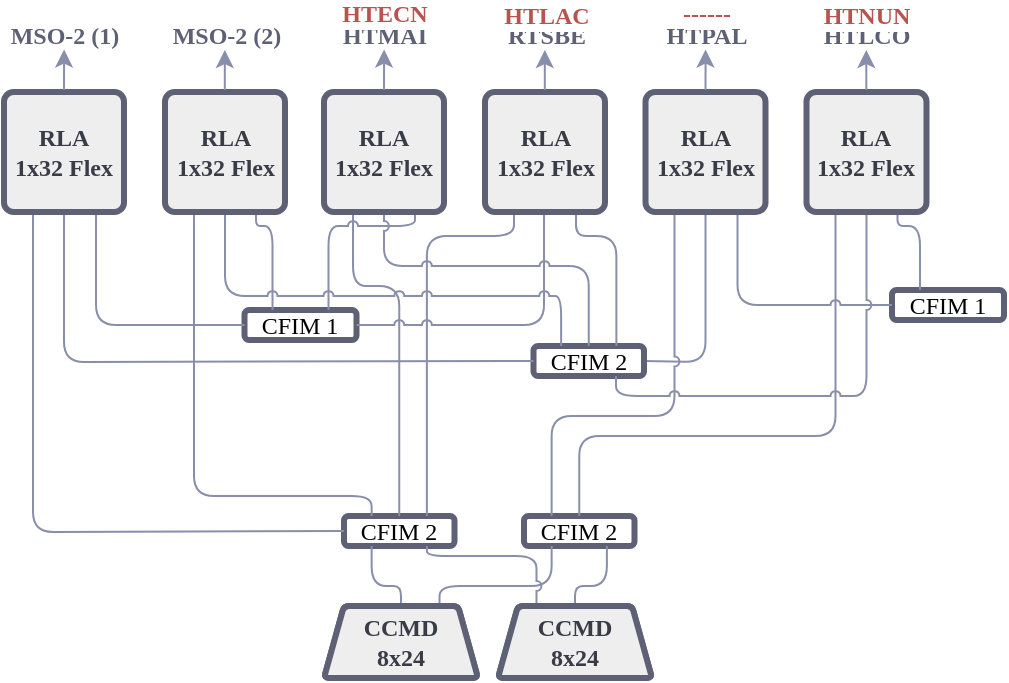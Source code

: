 <mxfile compressed="true" version="13.9.2" type="github" pages="3"><diagram id="TmF3DF0KzC4myRN4bEW4" name="MSO-1 ROSAS"><mxGraphModel dx="563" dy="287" grid="1" gridSize="5" guides="1" tooltips="1" connect="1" arrows="1" fold="1" page="1" pageScale="1" pageWidth="827" pageHeight="1169" math="0" shadow="0"><root><mxCell id="0"/><mxCell id="aeoDaSSocJtGTU6y8ysZ-17" value="CCMD" parent="0" visible="0"/><mxCell id="aeoDaSSocJtGTU6y8ysZ-21" value="CFIM 2" style="rounded=1;whiteSpace=wrap;html=1;strokeWidth=3;strokeColor=#5E6175;fontFamily=Consolas;" vertex="1" parent="aeoDaSSocJtGTU6y8ysZ-17"><mxGeometry x="210" y="255" width="55.25" height="15" as="geometry"/></mxCell><mxCell id="aeoDaSSocJtGTU6y8ysZ-22" value="CFIM 2" style="rounded=1;whiteSpace=wrap;html=1;strokeWidth=3;strokeColor=#5E6175;fontFamily=Consolas;" vertex="1" parent="aeoDaSSocJtGTU6y8ysZ-17"><mxGeometry x="300" y="255" width="55.25" height="15" as="geometry"/></mxCell><mxCell id="aeoDaSSocJtGTU6y8ysZ-23" value="" style="edgeStyle=elbowEdgeStyle;elbow=vertical;endArrow=none;html=1;fontFamily=Consolas;exitX=1;exitY=0.5;exitDx=0;exitDy=0;endFill=0;startArrow=none;startFill=0;entryX=0.5;entryY=1;entryDx=0;entryDy=0;jumpSize=2;strokeColor=#898EAB;" edge="1" parent="aeoDaSSocJtGTU6y8ysZ-17"><mxGeometry width="50" height="50" relative="1" as="geometry"><mxPoint x="360" y="177.5" as="sourcePoint"/><mxPoint x="390.75" y="104" as="targetPoint"/><Array as="points"><mxPoint x="370" y="178"/></Array></mxGeometry></mxCell><mxCell id="aeoDaSSocJtGTU6y8ysZ-24" value="" style="edgeStyle=elbowEdgeStyle;elbow=vertical;endArrow=none;html=1;fontFamily=Consolas;exitX=0.25;exitY=1;exitDx=0;exitDy=0;endFill=0;startArrow=none;startFill=0;jumpSize=5;strokeColor=#898EAB;jumpStyle=arc;entryX=0.75;entryY=0;entryDx=0;entryDy=0;" edge="1" parent="aeoDaSSocJtGTU6y8ysZ-17" source="aeoDaSSocJtGTU6y8ysZ-22" target="aeoDaSSocJtGTU6y8ysZ-53"><mxGeometry width="50" height="50" relative="1" as="geometry"><mxPoint x="251.438" y="270" as="sourcePoint"/><mxPoint x="240" y="295" as="targetPoint"/><Array as="points"><mxPoint x="285" y="290"/></Array></mxGeometry></mxCell><mxCell id="aeoDaSSocJtGTU6y8ysZ-25" value="" style="edgeStyle=elbowEdgeStyle;elbow=vertical;endArrow=none;html=1;fontFamily=Consolas;exitX=0.25;exitY=1;exitDx=0;exitDy=0;endFill=0;startArrow=none;startFill=0;entryX=0.5;entryY=0;entryDx=0;entryDy=0;jumpSize=5;strokeColor=#898EAB;jumpStyle=arc;" edge="1" parent="aeoDaSSocJtGTU6y8ysZ-17" source="aeoDaSSocJtGTU6y8ysZ-21" target="aeoDaSSocJtGTU6y8ysZ-53"><mxGeometry width="50" height="50" relative="1" as="geometry"><mxPoint x="251.438" y="270" as="sourcePoint"/><mxPoint x="306.25" y="300" as="targetPoint"/><Array as="points"><mxPoint x="275" y="290"/></Array></mxGeometry></mxCell><mxCell id="aeoDaSSocJtGTU6y8ysZ-26" value="" style="edgeStyle=elbowEdgeStyle;elbow=vertical;endArrow=none;html=1;fontFamily=Consolas;exitX=0.75;exitY=1;exitDx=0;exitDy=0;endFill=0;startArrow=none;startFill=0;entryX=0.5;entryY=0;entryDx=0;entryDy=0;jumpSize=5;strokeColor=#898EAB;jumpStyle=arc;" edge="1" parent="aeoDaSSocJtGTU6y8ysZ-17" source="aeoDaSSocJtGTU6y8ysZ-22" target="aeoDaSSocJtGTU6y8ysZ-72"><mxGeometry width="50" height="50" relative="1" as="geometry"><mxPoint x="223.812" y="270" as="sourcePoint"/><mxPoint x="238.5" y="300" as="targetPoint"/><Array as="points"><mxPoint x="335" y="290"/></Array></mxGeometry></mxCell><mxCell id="aeoDaSSocJtGTU6y8ysZ-30" value="" style="edgeStyle=elbowEdgeStyle;elbow=vertical;endArrow=none;html=1;fontFamily=Consolas;exitX=0;exitY=0.5;exitDx=0;exitDy=0;endFill=0;startArrow=none;startFill=0;entryX=0.25;entryY=1;entryDx=0;entryDy=0;strokeColor=#898EAB;" edge="1" parent="aeoDaSSocJtGTU6y8ysZ-17" source="aeoDaSSocJtGTU6y8ysZ-21" target="aeoDaSSocJtGTU6y8ysZ-56"><mxGeometry width="50" height="50" relative="1" as="geometry"><mxPoint x="304.75" y="177.5" as="sourcePoint"/><mxPoint x="70" y="104" as="targetPoint"/><Array as="points"><mxPoint x="140" y="263"/></Array></mxGeometry></mxCell><mxCell id="aeoDaSSocJtGTU6y8ysZ-31" value="" style="edgeStyle=elbowEdgeStyle;elbow=vertical;endArrow=none;html=1;fontFamily=Consolas;exitX=0.25;exitY=0;exitDx=0;exitDy=0;endFill=0;startArrow=none;startFill=0;entryX=0.25;entryY=1;entryDx=0;entryDy=0;strokeColor=#898EAB;" edge="1" parent="aeoDaSSocJtGTU6y8ysZ-17" source="aeoDaSSocJtGTU6y8ysZ-21" target="aeoDaSSocJtGTU6y8ysZ-57"><mxGeometry width="50" height="50" relative="1" as="geometry"><mxPoint x="210" y="262.5" as="sourcePoint"/><mxPoint x="54.5" y="104" as="targetPoint"/><Array as="points"><mxPoint x="180" y="245"/></Array></mxGeometry></mxCell><mxCell id="aeoDaSSocJtGTU6y8ysZ-32" value="" style="edgeStyle=elbowEdgeStyle;elbow=vertical;endArrow=none;html=1;fontFamily=Consolas;exitX=0.5;exitY=0;exitDx=0;exitDy=0;endFill=0;startArrow=none;startFill=0;entryX=0.25;entryY=1;entryDx=0;entryDy=0;strokeColor=#898EAB;" edge="1" parent="aeoDaSSocJtGTU6y8ysZ-17" source="aeoDaSSocJtGTU6y8ysZ-21" target="aeoDaSSocJtGTU6y8ysZ-74"><mxGeometry width="50" height="50" relative="1" as="geometry"><mxPoint x="223.812" y="255" as="sourcePoint"/><mxPoint x="135" y="104" as="targetPoint"/><Array as="points"><mxPoint x="230" y="140"/></Array></mxGeometry></mxCell><mxCell id="aeoDaSSocJtGTU6y8ysZ-33" value="" style="edgeStyle=elbowEdgeStyle;elbow=vertical;endArrow=none;html=1;fontFamily=Consolas;exitX=0.75;exitY=0;exitDx=0;exitDy=0;endFill=0;startArrow=none;startFill=0;jumpStyle=arc;jumpSize=5;strokeColor=#898EAB;entryX=0.25;entryY=1;entryDx=0;entryDy=0;" edge="1" parent="aeoDaSSocJtGTU6y8ysZ-17" source="aeoDaSSocJtGTU6y8ysZ-21" target="aeoDaSSocJtGTU6y8ysZ-75"><mxGeometry width="50" height="50" relative="1" as="geometry"><mxPoint x="216.25" y="159.5" as="sourcePoint"/><mxPoint x="265" y="115" as="targetPoint"/><Array as="points"><mxPoint x="280" y="115"/></Array></mxGeometry></mxCell><mxCell id="aeoDaSSocJtGTU6y8ysZ-34" value="" style="edgeStyle=elbowEdgeStyle;elbow=vertical;endArrow=none;html=1;fontFamily=Consolas;exitX=0.25;exitY=0;exitDx=0;exitDy=0;endFill=0;startArrow=none;startFill=0;jumpStyle=arc;jumpSize=5;strokeColor=#898EAB;entryX=0.25;entryY=1;entryDx=0;entryDy=0;" edge="1" parent="aeoDaSSocJtGTU6y8ysZ-17" source="aeoDaSSocJtGTU6y8ysZ-22" target="aeoDaSSocJtGTU6y8ysZ-84"><mxGeometry width="50" height="50" relative="1" as="geometry"><mxPoint x="251.438" y="255" as="sourcePoint"/><mxPoint x="295" y="104" as="targetPoint"/><Array as="points"><mxPoint x="355" y="205"/></Array></mxGeometry></mxCell><mxCell id="aeoDaSSocJtGTU6y8ysZ-35" value="" style="edgeStyle=elbowEdgeStyle;elbow=vertical;endArrow=none;html=1;fontFamily=Consolas;exitX=0.5;exitY=0;exitDx=0;exitDy=0;endFill=0;startArrow=none;startFill=0;jumpStyle=arc;jumpSize=5;strokeColor=#898EAB;entryX=0.25;entryY=1;entryDx=0;entryDy=0;" edge="1" parent="aeoDaSSocJtGTU6y8ysZ-17" source="aeoDaSSocJtGTU6y8ysZ-22" target="aeoDaSSocJtGTU6y8ysZ-85"><mxGeometry width="50" height="50" relative="1" as="geometry"><mxPoint x="313.812" y="255" as="sourcePoint"/><mxPoint x="465" y="200" as="targetPoint"/><Array as="points"><mxPoint x="350" y="215"/></Array></mxGeometry></mxCell><mxCell id="1" value="FIMs" parent="0" visible="0"/><mxCell id="_bVXJ-ihdxtJZELxk97_-14" value="&lt;div&gt;CCMD&lt;/div&gt;&lt;div&gt;8x24&lt;/div&gt;" style="shape=trapezoid;perimeter=trapezoidPerimeter;whiteSpace=wrap;html=1;fixedSize=1;rounded=1;shadow=0;glass=0;sketch=0;strokeColor=#5E6175;strokeWidth=3;fillColor=#eeeeee;arcSize=5;fontFamily=Consolas;fontStyle=1;fontColor=#393B47;size=10;" parent="1" vertex="1"><mxGeometry x="200" y="300" width="77" height="36" as="geometry"/></mxCell><mxCell id="aeoDaSSocJtGTU6y8ysZ-8" value="&lt;div&gt;CCMD&lt;/div&gt;&lt;div&gt;8x24&lt;/div&gt;" style="shape=trapezoid;perimeter=trapezoidPerimeter;whiteSpace=wrap;html=1;fixedSize=1;rounded=1;shadow=0;glass=0;sketch=0;strokeColor=#5E6175;strokeWidth=3;fillColor=#eeeeee;arcSize=5;fontFamily=Consolas;fontStyle=1;fontColor=#393B47;size=10;" parent="1" vertex="1"><mxGeometry x="287" y="300" width="77" height="36" as="geometry"/></mxCell><mxCell id="aeoDaSSocJtGTU6y8ysZ-9" value="CFIM 1" style="rounded=1;whiteSpace=wrap;html=1;strokeWidth=3;strokeColor=#5E6175;fontFamily=Consolas;" parent="1" vertex="1"><mxGeometry x="160.25" y="152" width="56" height="15" as="geometry"/></mxCell><mxCell id="aeoDaSSocJtGTU6y8ysZ-27" value="" style="edgeStyle=elbowEdgeStyle;elbow=horizontal;endArrow=none;html=1;fontFamily=Consolas;exitX=1;exitY=0.5;exitDx=0;exitDy=0;endFill=0;startArrow=none;startFill=0;entryX=0.5;entryY=1;entryDx=0;entryDy=0;jumpStyle=arc;jumpSize=5;strokeColor=#898EAB;" parent="1" source="aeoDaSSocJtGTU6y8ysZ-9" edge="1" target="aeoDaSSocJtGTU6y8ysZ-75"><mxGeometry width="50" height="50" relative="1" as="geometry"><mxPoint x="167.25" y="149.5" as="sourcePoint"/><mxPoint x="295" y="104" as="targetPoint"/><Array as="points"><mxPoint x="310" y="135"/></Array></mxGeometry></mxCell><mxCell id="aeoDaSSocJtGTU6y8ysZ-28" value="" style="edgeStyle=elbowEdgeStyle;elbow=vertical;endArrow=none;html=1;fontFamily=Consolas;exitX=0.25;exitY=0;exitDx=0;exitDy=0;endFill=0;startArrow=none;startFill=0;entryX=0.75;entryY=1;entryDx=0;entryDy=0;jumpStyle=arc;jumpSize=5;strokeColor=#898EAB;" parent="1" source="aeoDaSSocJtGTU6y8ysZ-9" edge="1"><mxGeometry width="50" height="50" relative="1" as="geometry"><mxPoint x="167.25" y="149.5" as="sourcePoint"/><mxPoint x="166" y="104" as="targetPoint"/><Array as="points"><mxPoint x="174" y="110"/></Array></mxGeometry></mxCell><mxCell id="aeoDaSSocJtGTU6y8ysZ-29" value="" style="edgeStyle=elbowEdgeStyle;elbow=vertical;endArrow=none;html=1;fontFamily=Consolas;exitX=0.75;exitY=0;exitDx=0;exitDy=0;endFill=0;startArrow=none;startFill=0;entryX=0.75;entryY=1;entryDx=0;entryDy=0;jumpStyle=arc;jumpSize=5;strokeColor=#898EAB;" parent="1" source="aeoDaSSocJtGTU6y8ysZ-9" edge="1"><mxGeometry width="50" height="50" relative="1" as="geometry"><mxPoint x="181.25" y="142" as="sourcePoint"/><mxPoint x="245.5" y="104" as="targetPoint"/><Array as="points"><mxPoint x="225" y="110"/></Array></mxGeometry></mxCell><mxCell id="aeoDaSSocJtGTU6y8ysZ-36" value="CFIM 1" style="rounded=1;whiteSpace=wrap;html=1;strokeWidth=3;strokeColor=#5E6175;fontFamily=Consolas;" parent="1" vertex="1"><mxGeometry x="484" y="142" width="56" height="15" as="geometry"/></mxCell><mxCell id="aeoDaSSocJtGTU6y8ysZ-43" value="" style="edgeStyle=elbowEdgeStyle;elbow=horizontal;endArrow=none;html=1;fontFamily=Consolas;exitX=0;exitY=0.5;exitDx=0;exitDy=0;endFill=0;startArrow=none;startFill=0;entryX=0.75;entryY=1;entryDx=0;entryDy=0;jumpStyle=arc;jumpSize=5;strokeColor=#898EAB;" parent="1" source="aeoDaSSocJtGTU6y8ysZ-36" edge="1"><mxGeometry width="50" height="50" relative="1" as="geometry"><mxPoint x="503.75" y="130" as="sourcePoint"/><mxPoint x="406.25" y="104" as="targetPoint"/><Array as="points"><mxPoint x="406.75" y="120"/></Array></mxGeometry></mxCell><mxCell id="aeoDaSSocJtGTU6y8ysZ-45" value="" style="edgeStyle=elbowEdgeStyle;elbow=vertical;endArrow=none;html=1;fontFamily=Consolas;exitX=0.25;exitY=0;exitDx=0;exitDy=0;endFill=0;startArrow=none;startFill=0;entryX=0.75;entryY=1;entryDx=0;entryDy=0;jumpStyle=arc;jumpSize=5;strokeColor=#898EAB;" parent="1" source="aeoDaSSocJtGTU6y8ysZ-36" edge="1"><mxGeometry width="50" height="50" relative="1" as="geometry"><mxPoint x="488" y="149.5" as="sourcePoint"/><mxPoint x="486.75" y="104" as="targetPoint"/><Array as="points"><mxPoint x="495" y="110"/></Array></mxGeometry></mxCell><mxCell id="aeoDaSSocJtGTU6y8ysZ-47" value="CFIM 2" style="rounded=1;whiteSpace=wrap;html=1;strokeWidth=3;strokeColor=#5E6175;fontFamily=Consolas;" parent="1" vertex="1"><mxGeometry x="304.75" y="170" width="55.25" height="15" as="geometry"/></mxCell><mxCell id="aeoDaSSocJtGTU6y8ysZ-49" value="" style="edgeStyle=elbowEdgeStyle;elbow=vertical;endArrow=none;html=1;fontFamily=Consolas;exitX=0.25;exitY=0;exitDx=0;exitDy=0;endFill=0;startArrow=none;startFill=0;entryX=0.5;entryY=1;entryDx=0;entryDy=0;jumpStyle=arc;jumpSize=5;strokeColor=#898EAB;" parent="1" source="aeoDaSSocJtGTU6y8ysZ-47" edge="1"><mxGeometry width="50" height="50" relative="1" as="geometry"><mxPoint x="181.25" y="142" as="sourcePoint"/><mxPoint x="150.5" y="104" as="targetPoint"/><Array as="points"><mxPoint x="235" y="145"/><mxPoint x="230" y="140"/></Array></mxGeometry></mxCell><mxCell id="aeoDaSSocJtGTU6y8ysZ-50" value="" style="edgeStyle=elbowEdgeStyle;elbow=vertical;endArrow=none;html=1;fontFamily=Consolas;exitX=0.5;exitY=0;exitDx=0;exitDy=0;endFill=0;startArrow=none;startFill=0;entryX=0.5;entryY=1;entryDx=0;entryDy=0;jumpStyle=arc;jumpSize=5;strokeColor=#898EAB;" parent="1" source="aeoDaSSocJtGTU6y8ysZ-47" edge="1"><mxGeometry width="50" height="50" relative="1" as="geometry"><mxPoint x="318.562" y="170" as="sourcePoint"/><mxPoint x="230" y="104" as="targetPoint"/><Array as="points"><mxPoint x="280" y="130"/></Array></mxGeometry></mxCell><mxCell id="aeoDaSSocJtGTU6y8ysZ-51" value="" style="edgeStyle=elbowEdgeStyle;elbow=vertical;endArrow=none;html=1;fontFamily=Consolas;exitX=0.75;exitY=0;exitDx=0;exitDy=0;endFill=0;startArrow=none;startFill=0;entryX=0.75;entryY=1;entryDx=0;entryDy=0;jumpSize=5;jumpStyle=arc;strokeColor=#898EAB;" parent="1" source="aeoDaSSocJtGTU6y8ysZ-47" edge="1" target="aeoDaSSocJtGTU6y8ysZ-75"><mxGeometry width="50" height="50" relative="1" as="geometry"><mxPoint x="332.375" y="170" as="sourcePoint"/><mxPoint x="310.5" y="104" as="targetPoint"/><Array as="points"><mxPoint x="325" y="115"/></Array></mxGeometry></mxCell><mxCell id="aeoDaSSocJtGTU6y8ysZ-12" value="" style="edgeStyle=elbowEdgeStyle;elbow=horizontal;endArrow=none;html=1;fontFamily=Consolas;exitX=0;exitY=0.5;exitDx=0;exitDy=0;endFill=0;startArrow=none;startFill=0;entryX=0.75;entryY=1;entryDx=0;entryDy=0;strokeColor=#898EAB;" edge="1" parent="1"><mxGeometry width="50" height="50" relative="1" as="geometry"><mxPoint x="160.25" y="159.5" as="sourcePoint"/><mxPoint x="85.5" y="104" as="targetPoint"/><Array as="points"><mxPoint x="86" y="120"/></Array></mxGeometry></mxCell><mxCell id="aeoDaSSocJtGTU6y8ysZ-13" value="" style="edgeStyle=elbowEdgeStyle;elbow=vertical;endArrow=none;html=1;fontFamily=Consolas;exitX=0;exitY=0.5;exitDx=0;exitDy=0;endFill=0;startArrow=none;startFill=0;entryX=0.5;entryY=1;entryDx=0;entryDy=0;strokeColor=#898EAB;" edge="1" parent="1"><mxGeometry width="50" height="50" relative="1" as="geometry"><mxPoint x="304.75" y="177.5" as="sourcePoint"/><mxPoint x="70" y="104" as="targetPoint"/><Array as="points"><mxPoint x="190" y="178"/></Array></mxGeometry></mxCell><mxCell id="aeoDaSSocJtGTU6y8ysZ-15" value="" style="edgeStyle=elbowEdgeStyle;endArrow=none;html=1;fontFamily=Consolas;endFill=0;startArrow=none;startFill=0;jumpSize=5;jumpStyle=arc;elbow=vertical;entryX=0.5;entryY=1;entryDx=0;entryDy=0;strokeColor=#898EAB;" edge="1" parent="1" target="aeoDaSSocJtGTU6y8ysZ-85"><mxGeometry width="50" height="50" relative="1" as="geometry"><mxPoint x="346" y="185" as="sourcePoint"/><mxPoint x="410" y="195" as="targetPoint"/><Array as="points"><mxPoint x="405" y="195"/></Array></mxGeometry></mxCell><mxCell id="aeoDaSSocJtGTU6y8ysZ-14" value="" style="edgeStyle=elbowEdgeStyle;elbow=vertical;endArrow=none;html=1;fontFamily=Consolas;exitX=0.75;exitY=1;exitDx=0;exitDy=0;endFill=0;startArrow=none;startFill=0;entryX=0.25;entryY=0;entryDx=0;entryDy=0;jumpSize=5;strokeColor=#898EAB;jumpStyle=arc;" edge="1" parent="1" source="aeoDaSSocJtGTU6y8ysZ-21" target="aeoDaSSocJtGTU6y8ysZ-72"><mxGeometry width="50" height="50" relative="1" as="geometry"><mxPoint x="355" y="278.5" as="sourcePoint"/><mxPoint x="385.75" y="205" as="targetPoint"/><Array as="points"><mxPoint x="280" y="275"/></Array></mxGeometry></mxCell><mxCell id="aeoDaSSocJtGTU6y8ysZ-52" value="WSS Lines" parent="0" visible="0"/><mxCell id="aeoDaSSocJtGTU6y8ysZ-53" value="&lt;div&gt;CCMD&lt;/div&gt;&lt;div&gt;8x24&lt;/div&gt;" style="shape=trapezoid;perimeter=trapezoidPerimeter;whiteSpace=wrap;html=1;fixedSize=1;rounded=1;shadow=0;glass=0;sketch=0;strokeColor=#5E6175;strokeWidth=3;fillColor=#eeeeee;arcSize=5;fontFamily=Consolas;fontStyle=1;fontColor=#393B47;size=10;" parent="aeoDaSSocJtGTU6y8ysZ-52" vertex="1"><mxGeometry x="200" y="300" width="77" height="36" as="geometry"/></mxCell><mxCell id="aeoDaSSocJtGTU6y8ysZ-56" value="&lt;div&gt;RLA &lt;br&gt;&lt;/div&gt;&lt;div&gt;1x32 Flex&lt;/div&gt;" style="whiteSpace=wrap;html=1;aspect=fixed;fontFamily=Consolas;fontStyle=1;fillColor=#eeeeee;strokeWidth=3;strokeColor=#5E6175;perimeterSpacing=1;rounded=1;sketch=0;shadow=0;glass=0;arcSize=8;fontColor=#393B47;" parent="aeoDaSSocJtGTU6y8ysZ-52" vertex="1"><mxGeometry x="40" y="43" width="60" height="60" as="geometry"/></mxCell><mxCell id="aeoDaSSocJtGTU6y8ysZ-57" value="&lt;div&gt;RLA &lt;br&gt;&lt;/div&gt;&lt;div&gt;1x32 Flex&lt;/div&gt;" style="whiteSpace=wrap;html=1;aspect=fixed;fontFamily=Consolas;fontStyle=1;fillColor=#eeeeee;strokeWidth=3;strokeColor=#5E6175;perimeterSpacing=1;rounded=1;sketch=0;shadow=0;glass=0;arcSize=8;fontColor=#393B47;" parent="aeoDaSSocJtGTU6y8ysZ-52" vertex="1"><mxGeometry x="120.5" y="43" width="60" height="60" as="geometry"/></mxCell><mxCell id="aeoDaSSocJtGTU6y8ysZ-58" value="MSO-2 (2)" style="text;strokeColor=none;fillColor=none;html=1;fontSize=12;fontStyle=1;verticalAlign=middle;align=center;fontFamily=Consolas;fontColor=#5E6175;" parent="aeoDaSSocJtGTU6y8ysZ-52" vertex="1"><mxGeometry x="133.75" y="10" width="33.5" height="10" as="geometry"/></mxCell><mxCell id="aeoDaSSocJtGTU6y8ysZ-59" value="" style="endArrow=classic;html=1;exitX=0.506;exitY=0.012;exitDx=0;exitDy=0;shadow=0;sketch=0;spacing=0;labelBorderColor=none;exitPerimeter=0;strokeColor=#898EAB;" parent="aeoDaSSocJtGTU6y8ysZ-52" edge="1"><mxGeometry width="50" height="50" relative="1" as="geometry"><mxPoint x="70" y="42" as="sourcePoint"/><mxPoint x="70" y="22" as="targetPoint"/><Array as="points"><mxPoint x="70.04" y="21.76"/></Array></mxGeometry></mxCell><mxCell id="aeoDaSSocJtGTU6y8ysZ-60" value="MSO-2 (1)" style="text;strokeColor=none;fillColor=none;html=1;fontSize=12;fontStyle=1;verticalAlign=middle;align=center;fontFamily=Consolas;fontColor=#5E6175;" parent="aeoDaSSocJtGTU6y8ysZ-52" vertex="1"><mxGeometry x="53.25" y="10" width="33.5" height="10" as="geometry"/></mxCell><mxCell id="aeoDaSSocJtGTU6y8ysZ-65" value="" style="endArrow=classic;html=1;exitX=0.506;exitY=0.012;exitDx=0;exitDy=0;shadow=0;sketch=0;spacing=0;labelBorderColor=none;exitPerimeter=0;strokeColor=#898EAB;" parent="aeoDaSSocJtGTU6y8ysZ-52" edge="1"><mxGeometry width="50" height="50" relative="1" as="geometry"><mxPoint x="150.4" y="42" as="sourcePoint"/><mxPoint x="150.4" y="22" as="targetPoint"/><Array as="points"/></mxGeometry></mxCell><mxCell id="aeoDaSSocJtGTU6y8ysZ-72" value="&lt;div&gt;CCMD&lt;/div&gt;&lt;div&gt;8x24&lt;/div&gt;" style="shape=trapezoid;perimeter=trapezoidPerimeter;whiteSpace=wrap;html=1;fixedSize=1;rounded=1;shadow=0;glass=0;sketch=0;strokeColor=#5E6175;strokeWidth=3;fillColor=#eeeeee;arcSize=5;fontFamily=Consolas;fontStyle=1;fontColor=#393B47;size=10;" parent="aeoDaSSocJtGTU6y8ysZ-52" vertex="1"><mxGeometry x="287" y="300" width="77" height="36" as="geometry"/></mxCell><mxCell id="aeoDaSSocJtGTU6y8ysZ-74" value="&lt;div&gt;RLA &lt;br&gt;&lt;/div&gt;&lt;div&gt;1x32 Flex&lt;/div&gt;" style="whiteSpace=wrap;html=1;aspect=fixed;fontFamily=Consolas;fontStyle=1;fillColor=#eeeeee;strokeWidth=3;strokeColor=#5E6175;perimeterSpacing=1;rounded=1;sketch=0;shadow=0;glass=0;arcSize=8;fontColor=#393B47;" parent="aeoDaSSocJtGTU6y8ysZ-52" vertex="1"><mxGeometry x="200" y="43" width="60" height="60" as="geometry"/></mxCell><mxCell id="aeoDaSSocJtGTU6y8ysZ-75" value="&lt;div&gt;RLA &lt;br&gt;&lt;/div&gt;&lt;div&gt;1x32 Flex&lt;/div&gt;" style="whiteSpace=wrap;html=1;aspect=fixed;fontFamily=Consolas;fontStyle=1;fillColor=#eeeeee;strokeWidth=3;strokeColor=#5E6175;perimeterSpacing=1;rounded=1;sketch=0;shadow=0;glass=0;arcSize=8;fontColor=#393B47;" parent="aeoDaSSocJtGTU6y8ysZ-52" vertex="1"><mxGeometry x="280.5" y="43" width="60" height="60" as="geometry"/></mxCell><mxCell id="aeoDaSSocJtGTU6y8ysZ-76" value="RTSBE" style="text;strokeColor=none;fillColor=none;html=1;fontSize=12;fontStyle=1;verticalAlign=middle;align=center;fontFamily=Consolas;fontColor=#5E6175;" parent="aeoDaSSocJtGTU6y8ysZ-52" vertex="1"><mxGeometry x="293.75" y="10" width="33.5" height="10" as="geometry"/></mxCell><mxCell id="aeoDaSSocJtGTU6y8ysZ-77" value="" style="endArrow=classic;html=1;exitX=0.506;exitY=0.012;exitDx=0;exitDy=0;shadow=0;sketch=0;spacing=0;labelBorderColor=none;exitPerimeter=0;strokeColor=#898EAB;" parent="aeoDaSSocJtGTU6y8ysZ-52" edge="1"><mxGeometry width="50" height="50" relative="1" as="geometry"><mxPoint x="230" y="42" as="sourcePoint"/><mxPoint x="230" y="22" as="targetPoint"/><Array as="points"><mxPoint x="230.04" y="21.76"/></Array></mxGeometry></mxCell><mxCell id="aeoDaSSocJtGTU6y8ysZ-78" value="HTMAI" style="text;strokeColor=none;fillColor=none;html=1;fontSize=12;fontStyle=1;verticalAlign=middle;align=center;fontFamily=Consolas;fontColor=#5E6175;" parent="aeoDaSSocJtGTU6y8ysZ-52" vertex="1"><mxGeometry x="213.25" y="10" width="33.5" height="10" as="geometry"/></mxCell><mxCell id="aeoDaSSocJtGTU6y8ysZ-79" value="" style="endArrow=classic;html=1;exitX=0.506;exitY=0.012;exitDx=0;exitDy=0;shadow=0;sketch=0;spacing=0;labelBorderColor=none;exitPerimeter=0;strokeColor=#898EAB;" parent="aeoDaSSocJtGTU6y8ysZ-52" edge="1"><mxGeometry width="50" height="50" relative="1" as="geometry"><mxPoint x="310.4" y="42" as="sourcePoint"/><mxPoint x="310.4" y="22" as="targetPoint"/><Array as="points"/></mxGeometry></mxCell><mxCell id="aeoDaSSocJtGTU6y8ysZ-84" value="&lt;div&gt;RLA &lt;br&gt;&lt;/div&gt;&lt;div&gt;1x32 Flex&lt;/div&gt;" style="whiteSpace=wrap;html=1;aspect=fixed;fontFamily=Consolas;fontStyle=1;fillColor=#eeeeee;strokeWidth=3;strokeColor=#5E6175;perimeterSpacing=1;rounded=1;sketch=0;shadow=0;glass=0;arcSize=8;fontColor=#393B47;" parent="aeoDaSSocJtGTU6y8ysZ-52" vertex="1"><mxGeometry x="360.75" y="43" width="60" height="60" as="geometry"/></mxCell><mxCell id="aeoDaSSocJtGTU6y8ysZ-85" value="&lt;div&gt;RLA &lt;br&gt;&lt;/div&gt;&lt;div&gt;1x32 Flex&lt;/div&gt;" style="whiteSpace=wrap;html=1;aspect=fixed;fontFamily=Consolas;fontStyle=1;fillColor=#eeeeee;strokeWidth=3;strokeColor=#5E6175;perimeterSpacing=1;rounded=1;sketch=0;shadow=0;glass=0;arcSize=8;fontColor=#393B47;" parent="aeoDaSSocJtGTU6y8ysZ-52" vertex="1"><mxGeometry x="441.25" y="43" width="60" height="60" as="geometry"/></mxCell><mxCell id="aeoDaSSocJtGTU6y8ysZ-86" value="HTLCO" style="text;strokeColor=none;fillColor=none;html=1;fontSize=12;fontStyle=1;verticalAlign=middle;align=center;fontFamily=Consolas;fontColor=#5E6175;" parent="aeoDaSSocJtGTU6y8ysZ-52" vertex="1"><mxGeometry x="454.5" y="10" width="33.5" height="10" as="geometry"/></mxCell><mxCell id="aeoDaSSocJtGTU6y8ysZ-87" value="" style="endArrow=classic;html=1;exitX=0.506;exitY=0.012;exitDx=0;exitDy=0;shadow=0;sketch=0;spacing=0;labelBorderColor=none;exitPerimeter=0;strokeColor=#898EAB;" parent="aeoDaSSocJtGTU6y8ysZ-52" edge="1"><mxGeometry width="50" height="50" relative="1" as="geometry"><mxPoint x="390.75" y="42" as="sourcePoint"/><mxPoint x="390.75" y="22" as="targetPoint"/><Array as="points"><mxPoint x="390.79" y="21.76"/></Array></mxGeometry></mxCell><mxCell id="aeoDaSSocJtGTU6y8ysZ-88" value="HTPAL" style="text;strokeColor=none;fillColor=none;html=1;fontSize=12;fontStyle=1;verticalAlign=middle;align=center;fontFamily=Consolas;fontColor=#5E6175;" parent="aeoDaSSocJtGTU6y8ysZ-52" vertex="1"><mxGeometry x="374" y="10" width="33.5" height="10" as="geometry"/></mxCell><mxCell id="aeoDaSSocJtGTU6y8ysZ-89" value="" style="endArrow=classic;html=1;exitX=0.506;exitY=0.012;exitDx=0;exitDy=0;shadow=0;sketch=0;spacing=0;labelBorderColor=none;exitPerimeter=0;strokeColor=#898EAB;" parent="aeoDaSSocJtGTU6y8ysZ-52" edge="1"><mxGeometry width="50" height="50" relative="1" as="geometry"><mxPoint x="471.15" y="42" as="sourcePoint"/><mxPoint x="471.15" y="22" as="targetPoint"/><Array as="points"/></mxGeometry></mxCell><mxCell id="dlOtleXm03387HWW_ngT-1" value="Fase 1" style="locked=1;" parent="0"/><mxCell id="dlOtleXm03387HWW_ngT-2" value="CFIM 2" style="rounded=1;whiteSpace=wrap;html=1;strokeWidth=3;strokeColor=#5E6175;fontFamily=Consolas;" vertex="1" parent="dlOtleXm03387HWW_ngT-1"><mxGeometry x="210" y="273" width="55.25" height="15" as="geometry"/></mxCell><mxCell id="dlOtleXm03387HWW_ngT-3" value="CFIM 2" style="rounded=1;whiteSpace=wrap;html=1;strokeWidth=3;strokeColor=#5E6175;fontFamily=Consolas;" vertex="1" parent="dlOtleXm03387HWW_ngT-1"><mxGeometry x="300" y="273" width="55.25" height="15" as="geometry"/></mxCell><mxCell id="dlOtleXm03387HWW_ngT-4" value="" style="edgeStyle=elbowEdgeStyle;elbow=vertical;endArrow=none;html=1;fontFamily=Consolas;exitX=1;exitY=0.5;exitDx=0;exitDy=0;endFill=0;startArrow=none;startFill=0;entryX=0.5;entryY=1;entryDx=0;entryDy=0;jumpSize=2;strokeColor=#898EAB;" edge="1" parent="dlOtleXm03387HWW_ngT-1"><mxGeometry width="50" height="50" relative="1" as="geometry"><mxPoint x="360" y="195.5" as="sourcePoint"/><mxPoint x="390.75" y="122" as="targetPoint"/><Array as="points"><mxPoint x="370" y="196"/></Array></mxGeometry></mxCell><mxCell id="dlOtleXm03387HWW_ngT-5" value="" style="edgeStyle=elbowEdgeStyle;elbow=vertical;endArrow=none;html=1;fontFamily=Consolas;exitX=0.25;exitY=1;exitDx=0;exitDy=0;endFill=0;startArrow=none;startFill=0;jumpSize=5;strokeColor=#898EAB;jumpStyle=arc;entryX=0.75;entryY=0;entryDx=0;entryDy=0;" edge="1" parent="dlOtleXm03387HWW_ngT-1" source="dlOtleXm03387HWW_ngT-3" target="dlOtleXm03387HWW_ngT-31"><mxGeometry width="50" height="50" relative="1" as="geometry"><mxPoint x="251.438" y="288" as="sourcePoint"/><mxPoint x="240" y="313" as="targetPoint"/><Array as="points"><mxPoint x="285" y="308"/></Array></mxGeometry></mxCell><mxCell id="dlOtleXm03387HWW_ngT-6" value="" style="edgeStyle=elbowEdgeStyle;elbow=vertical;endArrow=none;html=1;fontFamily=Consolas;exitX=0.25;exitY=1;exitDx=0;exitDy=0;endFill=0;startArrow=none;startFill=0;entryX=0.5;entryY=0;entryDx=0;entryDy=0;jumpSize=5;strokeColor=#898EAB;jumpStyle=arc;" edge="1" parent="dlOtleXm03387HWW_ngT-1" source="dlOtleXm03387HWW_ngT-2" target="dlOtleXm03387HWW_ngT-31"><mxGeometry width="50" height="50" relative="1" as="geometry"><mxPoint x="251.438" y="288" as="sourcePoint"/><mxPoint x="306.25" y="318" as="targetPoint"/><Array as="points"><mxPoint x="275" y="308"/></Array></mxGeometry></mxCell><mxCell id="dlOtleXm03387HWW_ngT-7" value="" style="edgeStyle=elbowEdgeStyle;elbow=vertical;endArrow=none;html=1;fontFamily=Consolas;exitX=0.75;exitY=1;exitDx=0;exitDy=0;endFill=0;startArrow=none;startFill=0;entryX=0.5;entryY=0;entryDx=0;entryDy=0;jumpSize=5;strokeColor=#898EAB;jumpStyle=arc;" edge="1" parent="dlOtleXm03387HWW_ngT-1" source="dlOtleXm03387HWW_ngT-3" target="dlOtleXm03387HWW_ngT-38"><mxGeometry width="50" height="50" relative="1" as="geometry"><mxPoint x="223.812" y="288" as="sourcePoint"/><mxPoint x="238.5" y="318" as="targetPoint"/><Array as="points"><mxPoint x="335" y="308"/></Array></mxGeometry></mxCell><mxCell id="dlOtleXm03387HWW_ngT-8" value="" style="edgeStyle=elbowEdgeStyle;elbow=vertical;endArrow=none;html=1;fontFamily=Consolas;exitX=0;exitY=0.5;exitDx=0;exitDy=0;endFill=0;startArrow=none;startFill=0;entryX=0.25;entryY=1;entryDx=0;entryDy=0;strokeColor=#898EAB;" edge="1" parent="dlOtleXm03387HWW_ngT-1" source="dlOtleXm03387HWW_ngT-2" target="dlOtleXm03387HWW_ngT-32"><mxGeometry width="50" height="50" relative="1" as="geometry"><mxPoint x="304.75" y="195.5" as="sourcePoint"/><mxPoint x="70" y="122" as="targetPoint"/><Array as="points"><mxPoint x="140" y="281"/></Array></mxGeometry></mxCell><mxCell id="dlOtleXm03387HWW_ngT-9" value="" style="edgeStyle=elbowEdgeStyle;elbow=vertical;endArrow=none;html=1;fontFamily=Consolas;exitX=0.25;exitY=0;exitDx=0;exitDy=0;endFill=0;startArrow=none;startFill=0;entryX=0.25;entryY=1;entryDx=0;entryDy=0;strokeColor=#898EAB;" edge="1" parent="dlOtleXm03387HWW_ngT-1" source="dlOtleXm03387HWW_ngT-2" target="dlOtleXm03387HWW_ngT-33"><mxGeometry width="50" height="50" relative="1" as="geometry"><mxPoint x="210" y="280.5" as="sourcePoint"/><mxPoint x="54.5" y="122" as="targetPoint"/><Array as="points"><mxPoint x="180" y="263"/></Array></mxGeometry></mxCell><mxCell id="dlOtleXm03387HWW_ngT-10" value="" style="edgeStyle=elbowEdgeStyle;elbow=vertical;endArrow=none;html=1;fontFamily=Consolas;exitX=0.5;exitY=0;exitDx=0;exitDy=0;endFill=0;startArrow=none;startFill=0;entryX=0.25;entryY=1;entryDx=0;entryDy=0;strokeColor=#898EAB;" edge="1" parent="dlOtleXm03387HWW_ngT-1" source="dlOtleXm03387HWW_ngT-2" target="dlOtleXm03387HWW_ngT-39"><mxGeometry width="50" height="50" relative="1" as="geometry"><mxPoint x="223.812" y="273" as="sourcePoint"/><mxPoint x="135" y="122" as="targetPoint"/><Array as="points"><mxPoint x="230" y="158"/></Array></mxGeometry></mxCell><mxCell id="dlOtleXm03387HWW_ngT-11" value="" style="edgeStyle=elbowEdgeStyle;elbow=vertical;endArrow=none;html=1;fontFamily=Consolas;exitX=0.75;exitY=0;exitDx=0;exitDy=0;endFill=0;startArrow=none;startFill=0;jumpStyle=arc;jumpSize=5;strokeColor=#898EAB;entryX=0.25;entryY=1;entryDx=0;entryDy=0;" edge="1" parent="dlOtleXm03387HWW_ngT-1" source="dlOtleXm03387HWW_ngT-2" target="dlOtleXm03387HWW_ngT-40"><mxGeometry width="50" height="50" relative="1" as="geometry"><mxPoint x="216.25" y="177.5" as="sourcePoint"/><mxPoint x="265" y="133" as="targetPoint"/><Array as="points"><mxPoint x="280" y="133"/></Array></mxGeometry></mxCell><mxCell id="dlOtleXm03387HWW_ngT-12" value="" style="edgeStyle=elbowEdgeStyle;elbow=vertical;endArrow=none;html=1;fontFamily=Consolas;exitX=0.25;exitY=0;exitDx=0;exitDy=0;endFill=0;startArrow=none;startFill=0;jumpStyle=arc;jumpSize=5;strokeColor=#898EAB;entryX=0.25;entryY=1;entryDx=0;entryDy=0;" edge="1" parent="dlOtleXm03387HWW_ngT-1" source="dlOtleXm03387HWW_ngT-3" target="dlOtleXm03387HWW_ngT-45"><mxGeometry width="50" height="50" relative="1" as="geometry"><mxPoint x="251.438" y="273" as="sourcePoint"/><mxPoint x="295" y="122" as="targetPoint"/><Array as="points"><mxPoint x="355" y="223"/></Array></mxGeometry></mxCell><mxCell id="dlOtleXm03387HWW_ngT-13" value="" style="edgeStyle=elbowEdgeStyle;elbow=vertical;endArrow=none;html=1;fontFamily=Consolas;exitX=0.5;exitY=0;exitDx=0;exitDy=0;endFill=0;startArrow=none;startFill=0;jumpStyle=arc;jumpSize=5;strokeColor=#898EAB;entryX=0.25;entryY=1;entryDx=0;entryDy=0;" edge="1" parent="dlOtleXm03387HWW_ngT-1" source="dlOtleXm03387HWW_ngT-3" target="dlOtleXm03387HWW_ngT-46"><mxGeometry width="50" height="50" relative="1" as="geometry"><mxPoint x="313.812" y="273" as="sourcePoint"/><mxPoint x="465" y="218" as="targetPoint"/><Array as="points"><mxPoint x="350" y="233"/></Array></mxGeometry></mxCell><mxCell id="dlOtleXm03387HWW_ngT-14" value="&lt;div&gt;CCMD&lt;/div&gt;&lt;div&gt;8x24&lt;/div&gt;" style="shape=trapezoid;perimeter=trapezoidPerimeter;whiteSpace=wrap;html=1;fixedSize=1;rounded=1;shadow=0;glass=0;sketch=0;strokeColor=#5E6175;strokeWidth=3;fillColor=#eeeeee;arcSize=5;fontFamily=Consolas;fontStyle=1;fontColor=#393B47;size=10;" vertex="1" parent="dlOtleXm03387HWW_ngT-1"><mxGeometry x="200" y="318" width="77" height="36" as="geometry"/></mxCell><mxCell id="dlOtleXm03387HWW_ngT-15" value="&lt;div&gt;CCMD&lt;/div&gt;&lt;div&gt;8x24&lt;/div&gt;" style="shape=trapezoid;perimeter=trapezoidPerimeter;whiteSpace=wrap;html=1;fixedSize=1;rounded=1;shadow=0;glass=0;sketch=0;strokeColor=#5E6175;strokeWidth=3;fillColor=#eeeeee;arcSize=5;fontFamily=Consolas;fontStyle=1;fontColor=#393B47;size=10;" vertex="1" parent="dlOtleXm03387HWW_ngT-1"><mxGeometry x="287" y="318" width="77" height="36" as="geometry"/></mxCell><mxCell id="dlOtleXm03387HWW_ngT-16" value="CFIM 1" style="rounded=1;whiteSpace=wrap;html=1;strokeWidth=3;strokeColor=#5E6175;fontFamily=Consolas;" vertex="1" parent="dlOtleXm03387HWW_ngT-1"><mxGeometry x="160.25" y="170" width="56" height="15" as="geometry"/></mxCell><mxCell id="dlOtleXm03387HWW_ngT-17" value="" style="edgeStyle=elbowEdgeStyle;elbow=horizontal;endArrow=none;html=1;fontFamily=Consolas;exitX=1;exitY=0.5;exitDx=0;exitDy=0;endFill=0;startArrow=none;startFill=0;entryX=0.5;entryY=1;entryDx=0;entryDy=0;jumpStyle=arc;jumpSize=5;strokeColor=#898EAB;" edge="1" parent="dlOtleXm03387HWW_ngT-1" source="dlOtleXm03387HWW_ngT-16" target="dlOtleXm03387HWW_ngT-40"><mxGeometry width="50" height="50" relative="1" as="geometry"><mxPoint x="167.25" y="167.5" as="sourcePoint"/><mxPoint x="295" y="122" as="targetPoint"/><Array as="points"><mxPoint x="310" y="153"/></Array></mxGeometry></mxCell><mxCell id="dlOtleXm03387HWW_ngT-18" value="" style="edgeStyle=elbowEdgeStyle;elbow=vertical;endArrow=none;html=1;fontFamily=Consolas;exitX=0.25;exitY=0;exitDx=0;exitDy=0;endFill=0;startArrow=none;startFill=0;entryX=0.75;entryY=1;entryDx=0;entryDy=0;jumpStyle=arc;jumpSize=5;strokeColor=#898EAB;" edge="1" parent="dlOtleXm03387HWW_ngT-1" source="dlOtleXm03387HWW_ngT-16"><mxGeometry width="50" height="50" relative="1" as="geometry"><mxPoint x="167.25" y="167.5" as="sourcePoint"/><mxPoint x="166" y="122" as="targetPoint"/><Array as="points"><mxPoint x="174" y="128"/></Array></mxGeometry></mxCell><mxCell id="dlOtleXm03387HWW_ngT-19" value="" style="edgeStyle=elbowEdgeStyle;elbow=vertical;endArrow=none;html=1;fontFamily=Consolas;exitX=0.75;exitY=0;exitDx=0;exitDy=0;endFill=0;startArrow=none;startFill=0;entryX=0.75;entryY=1;entryDx=0;entryDy=0;jumpStyle=arc;jumpSize=5;strokeColor=#898EAB;" edge="1" parent="dlOtleXm03387HWW_ngT-1" source="dlOtleXm03387HWW_ngT-16"><mxGeometry width="50" height="50" relative="1" as="geometry"><mxPoint x="181.25" y="160" as="sourcePoint"/><mxPoint x="245.5" y="122" as="targetPoint"/><Array as="points"><mxPoint x="225" y="128"/></Array></mxGeometry></mxCell><mxCell id="dlOtleXm03387HWW_ngT-20" value="CFIM 1" style="rounded=1;whiteSpace=wrap;html=1;strokeWidth=3;strokeColor=#5E6175;fontFamily=Consolas;" vertex="1" parent="dlOtleXm03387HWW_ngT-1"><mxGeometry x="484" y="160" width="56" height="15" as="geometry"/></mxCell><mxCell id="dlOtleXm03387HWW_ngT-21" value="" style="edgeStyle=elbowEdgeStyle;elbow=horizontal;endArrow=none;html=1;fontFamily=Consolas;exitX=0;exitY=0.5;exitDx=0;exitDy=0;endFill=0;startArrow=none;startFill=0;entryX=0.75;entryY=1;entryDx=0;entryDy=0;jumpStyle=arc;jumpSize=5;strokeColor=#898EAB;" edge="1" parent="dlOtleXm03387HWW_ngT-1" source="dlOtleXm03387HWW_ngT-20"><mxGeometry width="50" height="50" relative="1" as="geometry"><mxPoint x="503.75" y="148" as="sourcePoint"/><mxPoint x="406.25" y="122" as="targetPoint"/><Array as="points"><mxPoint x="406.75" y="138"/></Array></mxGeometry></mxCell><mxCell id="dlOtleXm03387HWW_ngT-22" value="" style="edgeStyle=elbowEdgeStyle;elbow=vertical;endArrow=none;html=1;fontFamily=Consolas;exitX=0.25;exitY=0;exitDx=0;exitDy=0;endFill=0;startArrow=none;startFill=0;entryX=0.75;entryY=1;entryDx=0;entryDy=0;jumpStyle=arc;jumpSize=5;strokeColor=#898EAB;" edge="1" parent="dlOtleXm03387HWW_ngT-1" source="dlOtleXm03387HWW_ngT-20"><mxGeometry width="50" height="50" relative="1" as="geometry"><mxPoint x="488" y="167.5" as="sourcePoint"/><mxPoint x="486.75" y="122" as="targetPoint"/><Array as="points"><mxPoint x="495" y="128"/></Array></mxGeometry></mxCell><mxCell id="dlOtleXm03387HWW_ngT-23" value="CFIM 2" style="rounded=1;whiteSpace=wrap;html=1;strokeWidth=3;strokeColor=#5E6175;fontFamily=Consolas;" vertex="1" parent="dlOtleXm03387HWW_ngT-1"><mxGeometry x="304.75" y="188" width="55.25" height="15" as="geometry"/></mxCell><mxCell id="dlOtleXm03387HWW_ngT-24" value="" style="edgeStyle=elbowEdgeStyle;elbow=vertical;endArrow=none;html=1;fontFamily=Consolas;exitX=0.25;exitY=0;exitDx=0;exitDy=0;endFill=0;startArrow=none;startFill=0;entryX=0.5;entryY=1;entryDx=0;entryDy=0;jumpStyle=arc;jumpSize=5;strokeColor=#898EAB;" edge="1" parent="dlOtleXm03387HWW_ngT-1" source="dlOtleXm03387HWW_ngT-23"><mxGeometry width="50" height="50" relative="1" as="geometry"><mxPoint x="181.25" y="160" as="sourcePoint"/><mxPoint x="150.5" y="122" as="targetPoint"/><Array as="points"><mxPoint x="235" y="163"/><mxPoint x="230" y="158"/></Array></mxGeometry></mxCell><mxCell id="dlOtleXm03387HWW_ngT-25" value="" style="edgeStyle=elbowEdgeStyle;elbow=vertical;endArrow=none;html=1;fontFamily=Consolas;exitX=0.5;exitY=0;exitDx=0;exitDy=0;endFill=0;startArrow=none;startFill=0;entryX=0.5;entryY=1;entryDx=0;entryDy=0;jumpStyle=arc;jumpSize=5;strokeColor=#898EAB;" edge="1" parent="dlOtleXm03387HWW_ngT-1" source="dlOtleXm03387HWW_ngT-23"><mxGeometry width="50" height="50" relative="1" as="geometry"><mxPoint x="318.562" y="188" as="sourcePoint"/><mxPoint x="230" y="122" as="targetPoint"/><Array as="points"><mxPoint x="280" y="148"/></Array></mxGeometry></mxCell><mxCell id="dlOtleXm03387HWW_ngT-26" value="" style="edgeStyle=elbowEdgeStyle;elbow=vertical;endArrow=none;html=1;fontFamily=Consolas;exitX=0.75;exitY=0;exitDx=0;exitDy=0;endFill=0;startArrow=none;startFill=0;entryX=0.75;entryY=1;entryDx=0;entryDy=0;jumpSize=5;jumpStyle=arc;strokeColor=#898EAB;" edge="1" parent="dlOtleXm03387HWW_ngT-1" source="dlOtleXm03387HWW_ngT-23" target="dlOtleXm03387HWW_ngT-40"><mxGeometry width="50" height="50" relative="1" as="geometry"><mxPoint x="332.375" y="188" as="sourcePoint"/><mxPoint x="310.5" y="122" as="targetPoint"/><Array as="points"><mxPoint x="325" y="133"/></Array></mxGeometry></mxCell><mxCell id="dlOtleXm03387HWW_ngT-27" value="" style="edgeStyle=elbowEdgeStyle;elbow=horizontal;endArrow=none;html=1;fontFamily=Consolas;exitX=0;exitY=0.5;exitDx=0;exitDy=0;endFill=0;startArrow=none;startFill=0;entryX=0.75;entryY=1;entryDx=0;entryDy=0;strokeColor=#898EAB;" edge="1" parent="dlOtleXm03387HWW_ngT-1"><mxGeometry width="50" height="50" relative="1" as="geometry"><mxPoint x="160.25" y="177.5" as="sourcePoint"/><mxPoint x="85.5" y="122" as="targetPoint"/><Array as="points"><mxPoint x="86" y="138"/></Array></mxGeometry></mxCell><mxCell id="dlOtleXm03387HWW_ngT-28" value="" style="edgeStyle=elbowEdgeStyle;elbow=vertical;endArrow=none;html=1;fontFamily=Consolas;exitX=0;exitY=0.5;exitDx=0;exitDy=0;endFill=0;startArrow=none;startFill=0;entryX=0.5;entryY=1;entryDx=0;entryDy=0;strokeColor=#898EAB;" edge="1" parent="dlOtleXm03387HWW_ngT-1"><mxGeometry width="50" height="50" relative="1" as="geometry"><mxPoint x="304.75" y="195.5" as="sourcePoint"/><mxPoint x="70" y="122" as="targetPoint"/><Array as="points"><mxPoint x="190" y="196"/></Array></mxGeometry></mxCell><mxCell id="dlOtleXm03387HWW_ngT-29" value="" style="edgeStyle=elbowEdgeStyle;endArrow=none;html=1;fontFamily=Consolas;endFill=0;startArrow=none;startFill=0;jumpSize=5;jumpStyle=arc;elbow=vertical;entryX=0.5;entryY=1;entryDx=0;entryDy=0;strokeColor=#898EAB;" edge="1" parent="dlOtleXm03387HWW_ngT-1" target="dlOtleXm03387HWW_ngT-46"><mxGeometry width="50" height="50" relative="1" as="geometry"><mxPoint x="346" y="203" as="sourcePoint"/><mxPoint x="410" y="213" as="targetPoint"/><Array as="points"><mxPoint x="405" y="213"/></Array></mxGeometry></mxCell><mxCell id="dlOtleXm03387HWW_ngT-30" value="" style="edgeStyle=elbowEdgeStyle;elbow=vertical;endArrow=none;html=1;fontFamily=Consolas;exitX=0.75;exitY=1;exitDx=0;exitDy=0;endFill=0;startArrow=none;startFill=0;entryX=0.25;entryY=0;entryDx=0;entryDy=0;jumpSize=5;strokeColor=#898EAB;jumpStyle=arc;" edge="1" parent="dlOtleXm03387HWW_ngT-1" source="dlOtleXm03387HWW_ngT-2" target="dlOtleXm03387HWW_ngT-38"><mxGeometry width="50" height="50" relative="1" as="geometry"><mxPoint x="355" y="296.5" as="sourcePoint"/><mxPoint x="385.75" y="223" as="targetPoint"/><Array as="points"><mxPoint x="280" y="293"/></Array></mxGeometry></mxCell><mxCell id="dlOtleXm03387HWW_ngT-31" value="&lt;div&gt;CCMD&lt;/div&gt;&lt;div&gt;8x24&lt;/div&gt;" style="shape=trapezoid;perimeter=trapezoidPerimeter;whiteSpace=wrap;html=1;fixedSize=1;rounded=1;shadow=0;glass=0;sketch=0;strokeColor=#5E6175;strokeWidth=3;fillColor=#eeeeee;arcSize=5;fontFamily=Consolas;fontStyle=1;fontColor=#393B47;size=10;" vertex="1" parent="dlOtleXm03387HWW_ngT-1"><mxGeometry x="200" y="318" width="77" height="36" as="geometry"/></mxCell><mxCell id="dlOtleXm03387HWW_ngT-32" value="&lt;div&gt;RLA &lt;br&gt;&lt;/div&gt;&lt;div&gt;1x32 Flex&lt;/div&gt;" style="whiteSpace=wrap;html=1;aspect=fixed;fontFamily=Consolas;fontStyle=1;fillColor=#eeeeee;strokeWidth=3;strokeColor=#5E6175;perimeterSpacing=1;rounded=1;sketch=0;shadow=0;glass=0;arcSize=8;fontColor=#393B47;" vertex="1" parent="dlOtleXm03387HWW_ngT-1"><mxGeometry x="40" y="61" width="60" height="60" as="geometry"/></mxCell><mxCell id="dlOtleXm03387HWW_ngT-33" value="&lt;div&gt;RLA &lt;br&gt;&lt;/div&gt;&lt;div&gt;1x32 Flex&lt;/div&gt;" style="whiteSpace=wrap;html=1;aspect=fixed;fontFamily=Consolas;fontStyle=1;fillColor=#eeeeee;strokeWidth=3;strokeColor=#5E6175;perimeterSpacing=1;rounded=1;sketch=0;shadow=0;glass=0;arcSize=8;fontColor=#393B47;" vertex="1" parent="dlOtleXm03387HWW_ngT-1"><mxGeometry x="120.5" y="61" width="60" height="60" as="geometry"/></mxCell><mxCell id="dlOtleXm03387HWW_ngT-34" value="MSO-2 (2)" style="text;strokeColor=none;fillColor=none;html=1;fontSize=12;fontStyle=1;verticalAlign=middle;align=center;fontFamily=Consolas;fontColor=#5E6175;" vertex="1" parent="dlOtleXm03387HWW_ngT-1"><mxGeometry x="133.75" y="28" width="33.5" height="10" as="geometry"/></mxCell><mxCell id="dlOtleXm03387HWW_ngT-35" value="" style="endArrow=classic;html=1;exitX=0.506;exitY=0.012;exitDx=0;exitDy=0;shadow=0;sketch=0;spacing=0;labelBorderColor=none;exitPerimeter=0;strokeColor=#898EAB;" edge="1" parent="dlOtleXm03387HWW_ngT-1"><mxGeometry width="50" height="50" relative="1" as="geometry"><mxPoint x="70" y="60" as="sourcePoint"/><mxPoint x="70" y="40" as="targetPoint"/><Array as="points"><mxPoint x="70.04" y="39.76"/></Array></mxGeometry></mxCell><mxCell id="dlOtleXm03387HWW_ngT-36" value="MSO-2 (1)" style="text;strokeColor=none;fillColor=none;html=1;fontSize=12;fontStyle=1;verticalAlign=middle;align=center;fontFamily=Consolas;fontColor=#5E6175;" vertex="1" parent="dlOtleXm03387HWW_ngT-1"><mxGeometry x="53.25" y="28" width="33.5" height="10" as="geometry"/></mxCell><mxCell id="dlOtleXm03387HWW_ngT-37" value="" style="endArrow=classic;html=1;exitX=0.506;exitY=0.012;exitDx=0;exitDy=0;shadow=0;sketch=0;spacing=0;labelBorderColor=none;exitPerimeter=0;strokeColor=#898EAB;" edge="1" parent="dlOtleXm03387HWW_ngT-1"><mxGeometry width="50" height="50" relative="1" as="geometry"><mxPoint x="150.4" y="60" as="sourcePoint"/><mxPoint x="150.4" y="40" as="targetPoint"/><Array as="points"/></mxGeometry></mxCell><mxCell id="dlOtleXm03387HWW_ngT-38" value="&lt;div&gt;CCMD&lt;/div&gt;&lt;div&gt;8x24&lt;/div&gt;" style="shape=trapezoid;perimeter=trapezoidPerimeter;whiteSpace=wrap;html=1;fixedSize=1;rounded=1;shadow=0;glass=0;sketch=0;strokeColor=#5E6175;strokeWidth=3;fillColor=#eeeeee;arcSize=5;fontFamily=Consolas;fontStyle=1;fontColor=#393B47;size=10;" vertex="1" parent="dlOtleXm03387HWW_ngT-1"><mxGeometry x="287" y="318" width="77" height="36" as="geometry"/></mxCell><mxCell id="dlOtleXm03387HWW_ngT-39" value="&lt;div&gt;RLA &lt;br&gt;&lt;/div&gt;&lt;div&gt;1x32 Flex&lt;/div&gt;" style="whiteSpace=wrap;html=1;aspect=fixed;fontFamily=Consolas;fontStyle=1;fillColor=#eeeeee;strokeWidth=3;strokeColor=#5E6175;perimeterSpacing=1;rounded=1;sketch=0;shadow=0;glass=0;arcSize=8;fontColor=#393B47;" vertex="1" parent="dlOtleXm03387HWW_ngT-1"><mxGeometry x="200" y="61" width="60" height="60" as="geometry"/></mxCell><mxCell id="dlOtleXm03387HWW_ngT-40" value="&lt;div&gt;RLA &lt;br&gt;&lt;/div&gt;&lt;div&gt;1x32 Flex&lt;/div&gt;" style="whiteSpace=wrap;html=1;aspect=fixed;fontFamily=Consolas;fontStyle=1;fillColor=#eeeeee;strokeWidth=3;strokeColor=#5E6175;perimeterSpacing=1;rounded=1;sketch=0;shadow=0;glass=0;arcSize=8;fontColor=#393B47;" vertex="1" parent="dlOtleXm03387HWW_ngT-1"><mxGeometry x="280.5" y="61" width="60" height="60" as="geometry"/></mxCell><mxCell id="dlOtleXm03387HWW_ngT-41" value="RTSBE" style="text;strokeColor=none;fillColor=none;html=1;fontSize=12;fontStyle=1;verticalAlign=middle;align=center;fontFamily=Consolas;fontColor=#5E6175;" vertex="1" parent="dlOtleXm03387HWW_ngT-1"><mxGeometry x="293.75" y="28" width="33.5" height="10" as="geometry"/></mxCell><mxCell id="dlOtleXm03387HWW_ngT-42" value="" style="endArrow=classic;html=1;exitX=0.506;exitY=0.012;exitDx=0;exitDy=0;shadow=0;sketch=0;spacing=0;labelBorderColor=none;exitPerimeter=0;strokeColor=#898EAB;" edge="1" parent="dlOtleXm03387HWW_ngT-1"><mxGeometry width="50" height="50" relative="1" as="geometry"><mxPoint x="230" y="60" as="sourcePoint"/><mxPoint x="230" y="40" as="targetPoint"/><Array as="points"><mxPoint x="230.04" y="39.76"/></Array></mxGeometry></mxCell><mxCell id="dlOtleXm03387HWW_ngT-43" value="HTMAI" style="text;strokeColor=none;fillColor=none;html=1;fontSize=12;fontStyle=1;verticalAlign=middle;align=center;fontFamily=Consolas;fontColor=#5E6175;" vertex="1" parent="dlOtleXm03387HWW_ngT-1"><mxGeometry x="213.25" y="28" width="33.5" height="10" as="geometry"/></mxCell><mxCell id="dlOtleXm03387HWW_ngT-44" value="" style="endArrow=classic;html=1;exitX=0.506;exitY=0.012;exitDx=0;exitDy=0;shadow=0;sketch=0;spacing=0;labelBorderColor=none;exitPerimeter=0;strokeColor=#898EAB;" edge="1" parent="dlOtleXm03387HWW_ngT-1"><mxGeometry width="50" height="50" relative="1" as="geometry"><mxPoint x="310.4" y="60" as="sourcePoint"/><mxPoint x="310.4" y="40" as="targetPoint"/><Array as="points"/></mxGeometry></mxCell><mxCell id="dlOtleXm03387HWW_ngT-45" value="&lt;div&gt;RLA &lt;br&gt;&lt;/div&gt;&lt;div&gt;1x32 Flex&lt;/div&gt;" style="whiteSpace=wrap;html=1;aspect=fixed;fontFamily=Consolas;fontStyle=1;fillColor=#eeeeee;strokeWidth=3;strokeColor=#5E6175;perimeterSpacing=1;rounded=1;sketch=0;shadow=0;glass=0;arcSize=8;fontColor=#393B47;" vertex="1" parent="dlOtleXm03387HWW_ngT-1"><mxGeometry x="360.75" y="61" width="60" height="60" as="geometry"/></mxCell><mxCell id="dlOtleXm03387HWW_ngT-46" value="&lt;div&gt;RLA &lt;br&gt;&lt;/div&gt;&lt;div&gt;1x32 Flex&lt;/div&gt;" style="whiteSpace=wrap;html=1;aspect=fixed;fontFamily=Consolas;fontStyle=1;fillColor=#eeeeee;strokeWidth=3;strokeColor=#5E6175;perimeterSpacing=1;rounded=1;sketch=0;shadow=0;glass=0;arcSize=8;fontColor=#393B47;" vertex="1" parent="dlOtleXm03387HWW_ngT-1"><mxGeometry x="441.25" y="61" width="60" height="60" as="geometry"/></mxCell><mxCell id="dlOtleXm03387HWW_ngT-47" value="HTLCO" style="text;strokeColor=none;fillColor=none;html=1;fontSize=12;fontStyle=1;verticalAlign=middle;align=center;fontFamily=Consolas;fontColor=#5E6175;" vertex="1" parent="dlOtleXm03387HWW_ngT-1"><mxGeometry x="454.5" y="28" width="33.5" height="10" as="geometry"/></mxCell><mxCell id="dlOtleXm03387HWW_ngT-48" value="" style="endArrow=classic;html=1;exitX=0.506;exitY=0.012;exitDx=0;exitDy=0;shadow=0;sketch=0;spacing=0;labelBorderColor=none;exitPerimeter=0;strokeColor=#898EAB;" edge="1" parent="dlOtleXm03387HWW_ngT-1"><mxGeometry width="50" height="50" relative="1" as="geometry"><mxPoint x="390.75" y="60" as="sourcePoint"/><mxPoint x="390.75" y="40" as="targetPoint"/><Array as="points"><mxPoint x="390.79" y="39.76"/></Array></mxGeometry></mxCell><mxCell id="dlOtleXm03387HWW_ngT-49" value="HTPAL" style="text;strokeColor=none;fillColor=none;html=1;fontSize=12;fontStyle=1;verticalAlign=middle;align=center;fontFamily=Consolas;fontColor=#5E6175;" vertex="1" parent="dlOtleXm03387HWW_ngT-1"><mxGeometry x="374" y="28" width="33.5" height="10" as="geometry"/></mxCell><mxCell id="dlOtleXm03387HWW_ngT-50" value="" style="endArrow=classic;html=1;exitX=0.506;exitY=0.012;exitDx=0;exitDy=0;shadow=0;sketch=0;spacing=0;labelBorderColor=none;exitPerimeter=0;strokeColor=#898EAB;" edge="1" parent="dlOtleXm03387HWW_ngT-1"><mxGeometry width="50" height="50" relative="1" as="geometry"><mxPoint x="471.15" y="60" as="sourcePoint"/><mxPoint x="471.15" y="40" as="targetPoint"/><Array as="points"/></mxGeometry></mxCell><mxCell id="Nv4APy287FxajLv6vvKN-1" value="Fase 2" style="locked=1;" parent="0"/><mxCell id="Nv4APy287FxajLv6vvKN-2" value="HTLAC" style="text;strokeColor=none;fillColor=none;html=1;fontSize=12;fontStyle=1;verticalAlign=middle;align=center;fontFamily=Consolas;fontColor=#B85450;labelBackgroundColor=#FFFFFF;" vertex="1" parent="Nv4APy287FxajLv6vvKN-1"><mxGeometry x="293.75" y="18" width="33.5" height="10" as="geometry"/></mxCell><mxCell id="Nv4APy287FxajLv6vvKN-3" value="HTECN" style="text;strokeColor=none;fillColor=none;html=1;fontSize=12;fontStyle=1;verticalAlign=middle;align=center;fontFamily=Consolas;fontColor=#B85450;labelBackgroundColor=#FFFFFF;" vertex="1" parent="Nv4APy287FxajLv6vvKN-1"><mxGeometry x="213.25" y="17" width="33.5" height="10" as="geometry"/></mxCell><mxCell id="Nv4APy287FxajLv6vvKN-4" value="HTNUN" style="text;strokeColor=none;fillColor=none;html=1;fontSize=12;fontStyle=1;verticalAlign=middle;align=center;fontFamily=Consolas;fontColor=#B85450;labelBackgroundColor=#FFFFFF;" vertex="1" parent="Nv4APy287FxajLv6vvKN-1"><mxGeometry x="454.5" y="18" width="33.5" height="10" as="geometry"/></mxCell><mxCell id="Nv4APy287FxajLv6vvKN-5" value="------" style="text;strokeColor=none;fillColor=none;html=1;fontSize=12;fontStyle=1;verticalAlign=middle;align=center;fontFamily=Consolas;labelBackgroundColor=#FFFFFF;fontColor=#B85450;" vertex="1" parent="Nv4APy287FxajLv6vvKN-1"><mxGeometry x="374" y="17" width="33.5" height="10" as="geometry"/></mxCell><mxCell id="Nv4APy287FxajLv6vvKN-6" value="Fase 3" parent="0" visible="0"/><mxCell id="Nv4APy287FxajLv6vvKN-8" value="HTLOP" style="text;strokeColor=none;fillColor=none;html=1;fontSize=12;fontStyle=1;verticalAlign=middle;align=center;fontFamily=Consolas;labelBackgroundColor=#FFFFFF;fontColor=#00CC00;" vertex="1" parent="Nv4APy287FxajLv6vvKN-6"><mxGeometry x="213.25" y="7" width="33.5" height="10" as="geometry"/></mxCell><mxCell id="Nv4APy287FxajLv6vvKN-9" value="HTNUN" style="text;strokeColor=none;fillColor=none;html=1;fontSize=12;fontStyle=1;verticalAlign=middle;align=center;fontFamily=Consolas;labelBackgroundColor=#FFFFFF;fontColor=#00CC00;" vertex="1" parent="Nv4APy287FxajLv6vvKN-6"><mxGeometry x="454.5" y="8" width="33.5" height="10" as="geometry"/></mxCell></root></mxGraphModel></diagram><diagram id="aJBbROX9DZqxRNQz6Wfn" name="MSO-2 - Quilicura"><mxGraphModel dx="563" dy="287" grid="1" gridSize="10" guides="1" tooltips="1" connect="1" arrows="1" fold="1" page="1" pageScale="1" pageWidth="827" pageHeight="1169" math="0" shadow="0"><root><mxCell id="PEo09OGupP-NbGqiJ4Yi-0"/><mxCell id="sjmfGYJFFwuw2GS0iWxW-49" value="Fase 1" style="locked=1;" parent="PEo09OGupP-NbGqiJ4Yi-0"/><mxCell id="sjmfGYJFFwuw2GS0iWxW-50" value="CFIM 2" style="rounded=1;whiteSpace=wrap;html=1;strokeWidth=3;strokeColor=#5E6175;fontFamily=Consolas;" vertex="1" parent="sjmfGYJFFwuw2GS0iWxW-49"><mxGeometry x="230" y="275" width="55.25" height="15" as="geometry"/></mxCell><mxCell id="sjmfGYJFFwuw2GS0iWxW-54" value="" style="edgeStyle=elbowEdgeStyle;elbow=vertical;endArrow=none;html=1;fontFamily=Consolas;exitX=0.25;exitY=1;exitDx=0;exitDy=0;endFill=0;startArrow=none;startFill=0;entryX=0.5;entryY=0;entryDx=0;entryDy=0;jumpSize=5;strokeColor=#898EAB;jumpStyle=arc;" edge="1" parent="sjmfGYJFFwuw2GS0iWxW-49" source="sjmfGYJFFwuw2GS0iWxW-50" target="sjmfGYJFFwuw2GS0iWxW-79"><mxGeometry width="50" height="50" relative="1" as="geometry"><mxPoint x="271.438" y="290" as="sourcePoint"/><mxPoint x="326.25" y="320" as="targetPoint"/><Array as="points"><mxPoint x="295" y="310"/></Array></mxGeometry></mxCell><mxCell id="sjmfGYJFFwuw2GS0iWxW-56" value="" style="edgeStyle=elbowEdgeStyle;elbow=vertical;endArrow=none;html=1;fontFamily=Consolas;exitX=0;exitY=0.5;exitDx=0;exitDy=0;endFill=0;startArrow=none;startFill=0;entryX=0.25;entryY=1;entryDx=0;entryDy=0;strokeColor=#898EAB;" edge="1" parent="sjmfGYJFFwuw2GS0iWxW-49" source="sjmfGYJFFwuw2GS0iWxW-50" target="sjmfGYJFFwuw2GS0iWxW-80"><mxGeometry width="50" height="50" relative="1" as="geometry"><mxPoint x="324.75" y="197.5" as="sourcePoint"/><mxPoint x="90" y="124" as="targetPoint"/><Array as="points"><mxPoint x="160" y="283"/></Array></mxGeometry></mxCell><mxCell id="sjmfGYJFFwuw2GS0iWxW-57" value="" style="edgeStyle=elbowEdgeStyle;elbow=vertical;endArrow=none;html=1;fontFamily=Consolas;exitX=0.25;exitY=0;exitDx=0;exitDy=0;endFill=0;startArrow=none;startFill=0;entryX=0.25;entryY=1;entryDx=0;entryDy=0;strokeColor=#898EAB;" edge="1" parent="sjmfGYJFFwuw2GS0iWxW-49" source="sjmfGYJFFwuw2GS0iWxW-50" target="sjmfGYJFFwuw2GS0iWxW-81"><mxGeometry width="50" height="50" relative="1" as="geometry"><mxPoint x="230" y="282.5" as="sourcePoint"/><mxPoint x="74.5" y="124" as="targetPoint"/><Array as="points"><mxPoint x="200" y="265"/></Array></mxGeometry></mxCell><mxCell id="sjmfGYJFFwuw2GS0iWxW-58" value="" style="edgeStyle=elbowEdgeStyle;elbow=vertical;endArrow=none;html=1;fontFamily=Consolas;exitX=0.5;exitY=0;exitDx=0;exitDy=0;endFill=0;startArrow=none;startFill=0;entryX=0.25;entryY=1;entryDx=0;entryDy=0;strokeColor=#898EAB;" edge="1" parent="sjmfGYJFFwuw2GS0iWxW-49" source="sjmfGYJFFwuw2GS0iWxW-50" target="sjmfGYJFFwuw2GS0iWxW-87"><mxGeometry width="50" height="50" relative="1" as="geometry"><mxPoint x="243.812" y="275" as="sourcePoint"/><mxPoint x="155" y="124" as="targetPoint"/><Array as="points"><mxPoint x="250" y="160"/></Array></mxGeometry></mxCell><mxCell id="sjmfGYJFFwuw2GS0iWxW-59" value="" style="edgeStyle=elbowEdgeStyle;elbow=vertical;endArrow=none;html=1;fontFamily=Consolas;exitX=0.75;exitY=0;exitDx=0;exitDy=0;endFill=0;startArrow=none;startFill=0;jumpStyle=arc;jumpSize=5;strokeColor=#898EAB;entryX=0.25;entryY=1;entryDx=0;entryDy=0;" edge="1" parent="sjmfGYJFFwuw2GS0iWxW-49" source="sjmfGYJFFwuw2GS0iWxW-50" target="sjmfGYJFFwuw2GS0iWxW-88"><mxGeometry width="50" height="50" relative="1" as="geometry"><mxPoint x="236.25" y="179.5" as="sourcePoint"/><mxPoint x="285" y="135" as="targetPoint"/><Array as="points"><mxPoint x="300" y="135"/></Array></mxGeometry></mxCell><mxCell id="sjmfGYJFFwuw2GS0iWxW-62" value="&lt;div&gt;CCMD&lt;/div&gt;&lt;div&gt;8x24&lt;/div&gt;" style="shape=trapezoid;perimeter=trapezoidPerimeter;whiteSpace=wrap;html=1;fixedSize=1;rounded=1;shadow=0;glass=0;sketch=0;strokeColor=#5E6175;strokeWidth=3;fillColor=#eeeeee;arcSize=5;fontFamily=Consolas;fontStyle=1;fontColor=#393B47;size=10;" vertex="1" parent="sjmfGYJFFwuw2GS0iWxW-49"><mxGeometry x="220" y="320" width="77" height="36" as="geometry"/></mxCell><mxCell id="sjmfGYJFFwuw2GS0iWxW-63" value="&lt;div&gt;CCMD&lt;/div&gt;&lt;div&gt;8x24&lt;/div&gt;" style="shape=trapezoid;perimeter=trapezoidPerimeter;whiteSpace=wrap;html=1;fixedSize=1;rounded=1;shadow=0;glass=0;sketch=0;strokeColor=#5E6175;strokeWidth=3;fillColor=#eeeeee;arcSize=5;fontFamily=Consolas;fontStyle=1;fontColor=#393B47;size=10;" vertex="1" parent="sjmfGYJFFwuw2GS0iWxW-49"><mxGeometry x="307" y="320" width="77" height="36" as="geometry"/></mxCell><mxCell id="sjmfGYJFFwuw2GS0iWxW-64" value="CFIM 1" style="rounded=1;whiteSpace=wrap;html=1;strokeWidth=3;strokeColor=#5E6175;fontFamily=Consolas;" vertex="1" parent="sjmfGYJFFwuw2GS0iWxW-49"><mxGeometry x="180.25" y="172" width="56" height="15" as="geometry"/></mxCell><mxCell id="sjmfGYJFFwuw2GS0iWxW-65" value="" style="edgeStyle=elbowEdgeStyle;elbow=horizontal;endArrow=none;html=1;fontFamily=Consolas;exitX=1;exitY=0.5;exitDx=0;exitDy=0;endFill=0;startArrow=none;startFill=0;entryX=0.5;entryY=1;entryDx=0;entryDy=0;jumpStyle=arc;jumpSize=5;strokeColor=#898EAB;" edge="1" parent="sjmfGYJFFwuw2GS0iWxW-49" source="sjmfGYJFFwuw2GS0iWxW-64" target="sjmfGYJFFwuw2GS0iWxW-88"><mxGeometry width="50" height="50" relative="1" as="geometry"><mxPoint x="187.25" y="169.5" as="sourcePoint"/><mxPoint x="315" y="124" as="targetPoint"/><Array as="points"><mxPoint x="330" y="155"/></Array></mxGeometry></mxCell><mxCell id="sjmfGYJFFwuw2GS0iWxW-66" value="" style="edgeStyle=elbowEdgeStyle;elbow=vertical;endArrow=none;html=1;fontFamily=Consolas;exitX=0.25;exitY=0;exitDx=0;exitDy=0;endFill=0;startArrow=none;startFill=0;entryX=0.75;entryY=1;entryDx=0;entryDy=0;jumpStyle=arc;jumpSize=5;strokeColor=#898EAB;" edge="1" parent="sjmfGYJFFwuw2GS0iWxW-49" source="sjmfGYJFFwuw2GS0iWxW-64"><mxGeometry width="50" height="50" relative="1" as="geometry"><mxPoint x="187.25" y="169.5" as="sourcePoint"/><mxPoint x="186" y="124" as="targetPoint"/><Array as="points"><mxPoint x="194" y="130"/></Array></mxGeometry></mxCell><mxCell id="sjmfGYJFFwuw2GS0iWxW-67" value="" style="edgeStyle=elbowEdgeStyle;elbow=vertical;endArrow=none;html=1;fontFamily=Consolas;exitX=0.75;exitY=0;exitDx=0;exitDy=0;endFill=0;startArrow=none;startFill=0;entryX=0.75;entryY=1;entryDx=0;entryDy=0;jumpStyle=arc;jumpSize=5;strokeColor=#898EAB;" edge="1" parent="sjmfGYJFFwuw2GS0iWxW-49" source="sjmfGYJFFwuw2GS0iWxW-64"><mxGeometry width="50" height="50" relative="1" as="geometry"><mxPoint x="201.25" y="162" as="sourcePoint"/><mxPoint x="265.5" y="124" as="targetPoint"/><Array as="points"><mxPoint x="245" y="130"/></Array></mxGeometry></mxCell><mxCell id="sjmfGYJFFwuw2GS0iWxW-75" value="" style="edgeStyle=elbowEdgeStyle;elbow=horizontal;endArrow=none;html=1;fontFamily=Consolas;exitX=0;exitY=0.5;exitDx=0;exitDy=0;endFill=0;startArrow=none;startFill=0;entryX=0.75;entryY=1;entryDx=0;entryDy=0;strokeColor=#898EAB;" edge="1" parent="sjmfGYJFFwuw2GS0iWxW-49"><mxGeometry width="50" height="50" relative="1" as="geometry"><mxPoint x="180.25" y="179.5" as="sourcePoint"/><mxPoint x="105.5" y="124" as="targetPoint"/><Array as="points"><mxPoint x="106" y="140"/></Array></mxGeometry></mxCell><mxCell id="sjmfGYJFFwuw2GS0iWxW-78" value="" style="edgeStyle=elbowEdgeStyle;elbow=vertical;endArrow=none;html=1;fontFamily=Consolas;exitX=0.75;exitY=1;exitDx=0;exitDy=0;endFill=0;startArrow=none;startFill=0;entryX=0.25;entryY=0;entryDx=0;entryDy=0;jumpSize=5;strokeColor=#898EAB;jumpStyle=arc;" edge="1" parent="sjmfGYJFFwuw2GS0iWxW-49" source="sjmfGYJFFwuw2GS0iWxW-50" target="sjmfGYJFFwuw2GS0iWxW-86"><mxGeometry width="50" height="50" relative="1" as="geometry"><mxPoint x="375" y="298.5" as="sourcePoint"/><mxPoint x="405.75" y="225" as="targetPoint"/><Array as="points"><mxPoint x="300" y="295"/></Array></mxGeometry></mxCell><mxCell id="sjmfGYJFFwuw2GS0iWxW-79" value="&lt;div&gt;CCMD&lt;/div&gt;&lt;div&gt;8x24&lt;/div&gt;" style="shape=trapezoid;perimeter=trapezoidPerimeter;whiteSpace=wrap;html=1;fixedSize=1;rounded=1;shadow=0;glass=0;sketch=0;strokeColor=#5E6175;strokeWidth=3;fillColor=#eeeeee;arcSize=5;fontFamily=Consolas;fontStyle=1;fontColor=#393B47;size=10;" vertex="1" parent="sjmfGYJFFwuw2GS0iWxW-49"><mxGeometry x="220" y="320" width="77" height="36" as="geometry"/></mxCell><mxCell id="sjmfGYJFFwuw2GS0iWxW-80" value="&lt;div&gt;RLA &lt;br&gt;&lt;/div&gt;&lt;div&gt;1x32 Flex&lt;/div&gt;" style="whiteSpace=wrap;html=1;aspect=fixed;fontFamily=Consolas;fontStyle=1;fillColor=#eeeeee;strokeWidth=3;strokeColor=#5E6175;perimeterSpacing=1;rounded=1;sketch=0;shadow=0;glass=0;arcSize=8;fontColor=#393B47;" vertex="1" parent="sjmfGYJFFwuw2GS0iWxW-49"><mxGeometry x="60" y="63" width="60" height="60" as="geometry"/></mxCell><mxCell id="sjmfGYJFFwuw2GS0iWxW-81" value="&lt;div&gt;RLA &lt;br&gt;&lt;/div&gt;&lt;div&gt;1x32 Flex&lt;/div&gt;" style="whiteSpace=wrap;html=1;aspect=fixed;fontFamily=Consolas;fontStyle=1;fillColor=#eeeeee;strokeWidth=3;strokeColor=#5E6175;perimeterSpacing=1;rounded=1;sketch=0;shadow=0;glass=0;arcSize=8;fontColor=#393B47;" vertex="1" parent="sjmfGYJFFwuw2GS0iWxW-49"><mxGeometry x="140.5" y="63" width="60" height="60" as="geometry"/></mxCell><mxCell id="sjmfGYJFFwuw2GS0iWxW-82" value="MSO-1 (2)" style="text;strokeColor=none;fillColor=none;html=1;fontSize=12;fontStyle=1;verticalAlign=middle;align=center;fontFamily=Consolas;fontColor=#5E6175;" vertex="1" parent="sjmfGYJFFwuw2GS0iWxW-49"><mxGeometry x="153.75" y="30" width="33.5" height="10" as="geometry"/></mxCell><mxCell id="sjmfGYJFFwuw2GS0iWxW-83" value="" style="endArrow=classic;html=1;exitX=0.506;exitY=0.012;exitDx=0;exitDy=0;shadow=0;sketch=0;spacing=0;labelBorderColor=none;exitPerimeter=0;strokeColor=#898EAB;" edge="1" parent="sjmfGYJFFwuw2GS0iWxW-49"><mxGeometry width="50" height="50" relative="1" as="geometry"><mxPoint x="90" y="62" as="sourcePoint"/><mxPoint x="90" y="42" as="targetPoint"/><Array as="points"><mxPoint x="90.04" y="41.76"/></Array></mxGeometry></mxCell><mxCell id="sjmfGYJFFwuw2GS0iWxW-84" value="MSO-1 (1)" style="text;strokeColor=none;fillColor=none;html=1;fontSize=12;fontStyle=1;verticalAlign=middle;align=center;fontFamily=Consolas;fontColor=#5E6175;" vertex="1" parent="sjmfGYJFFwuw2GS0iWxW-49"><mxGeometry x="73.25" y="30" width="33.5" height="10" as="geometry"/></mxCell><mxCell id="sjmfGYJFFwuw2GS0iWxW-85" value="" style="endArrow=classic;html=1;exitX=0.506;exitY=0.012;exitDx=0;exitDy=0;shadow=0;sketch=0;spacing=0;labelBorderColor=none;exitPerimeter=0;strokeColor=#898EAB;" edge="1" parent="sjmfGYJFFwuw2GS0iWxW-49"><mxGeometry width="50" height="50" relative="1" as="geometry"><mxPoint x="170.4" y="62" as="sourcePoint"/><mxPoint x="170.4" y="42" as="targetPoint"/><Array as="points"/></mxGeometry></mxCell><mxCell id="sjmfGYJFFwuw2GS0iWxW-86" value="&lt;div&gt;CCMD&lt;/div&gt;&lt;div&gt;8x24&lt;/div&gt;" style="shape=trapezoid;perimeter=trapezoidPerimeter;whiteSpace=wrap;html=1;fixedSize=1;rounded=1;shadow=0;glass=0;sketch=0;strokeColor=#5E6175;strokeWidth=3;fillColor=#eeeeee;arcSize=5;fontFamily=Consolas;fontStyle=1;fontColor=#393B47;size=10;" vertex="1" parent="sjmfGYJFFwuw2GS0iWxW-49"><mxGeometry x="307" y="320" width="77" height="36" as="geometry"/></mxCell><mxCell id="sjmfGYJFFwuw2GS0iWxW-87" value="&lt;div&gt;RLA &lt;br&gt;&lt;/div&gt;&lt;div&gt;1x32 Flex&lt;/div&gt;" style="whiteSpace=wrap;html=1;aspect=fixed;fontFamily=Consolas;fontStyle=1;fillColor=#eeeeee;strokeWidth=3;strokeColor=#5E6175;perimeterSpacing=1;rounded=1;sketch=0;shadow=0;glass=0;arcSize=8;fontColor=#393B47;" vertex="1" parent="sjmfGYJFFwuw2GS0iWxW-49"><mxGeometry x="220" y="63" width="60" height="60" as="geometry"/></mxCell><mxCell id="sjmfGYJFFwuw2GS0iWxW-88" value="&lt;div&gt;RLA &lt;br&gt;&lt;/div&gt;&lt;div&gt;1x32 Flex&lt;/div&gt;" style="whiteSpace=wrap;html=1;aspect=fixed;fontFamily=Consolas;fontStyle=1;fillColor=#eeeeee;strokeWidth=3;strokeColor=#5E6175;perimeterSpacing=1;rounded=1;sketch=0;shadow=0;glass=0;arcSize=8;fontColor=#393B47;" vertex="1" parent="sjmfGYJFFwuw2GS0iWxW-49"><mxGeometry x="300.5" y="63" width="60" height="60" as="geometry"/></mxCell><mxCell id="sjmfGYJFFwuw2GS0iWxW-89" value="HTLCO" style="text;strokeColor=none;fillColor=none;html=1;fontSize=12;fontStyle=1;verticalAlign=middle;align=center;fontFamily=Consolas;fontColor=#5E6175;" vertex="1" parent="sjmfGYJFFwuw2GS0iWxW-49"><mxGeometry x="313.75" y="30" width="33.5" height="10" as="geometry"/></mxCell><mxCell id="sjmfGYJFFwuw2GS0iWxW-90" value="" style="endArrow=classic;html=1;exitX=0.506;exitY=0.012;exitDx=0;exitDy=0;shadow=0;sketch=0;spacing=0;labelBorderColor=none;exitPerimeter=0;strokeColor=#898EAB;" edge="1" parent="sjmfGYJFFwuw2GS0iWxW-49"><mxGeometry width="50" height="50" relative="1" as="geometry"><mxPoint x="250" y="62" as="sourcePoint"/><mxPoint x="250" y="42" as="targetPoint"/><Array as="points"><mxPoint x="250.04" y="41.76"/></Array></mxGeometry></mxCell><mxCell id="sjmfGYJFFwuw2GS0iWxW-91" value="HTMAI" style="text;strokeColor=none;fillColor=none;html=1;fontSize=12;fontStyle=1;verticalAlign=middle;align=center;fontFamily=Consolas;fontColor=#5E6175;" vertex="1" parent="sjmfGYJFFwuw2GS0iWxW-49"><mxGeometry x="233.25" y="30" width="33.5" height="10" as="geometry"/></mxCell><mxCell id="sjmfGYJFFwuw2GS0iWxW-92" value="" style="endArrow=classic;html=1;exitX=0.506;exitY=0.012;exitDx=0;exitDy=0;shadow=0;sketch=0;spacing=0;labelBorderColor=none;exitPerimeter=0;strokeColor=#898EAB;" edge="1" parent="sjmfGYJFFwuw2GS0iWxW-49"><mxGeometry width="50" height="50" relative="1" as="geometry"><mxPoint x="330.4" y="62" as="sourcePoint"/><mxPoint x="330.4" y="42" as="targetPoint"/><Array as="points"/></mxGeometry></mxCell><mxCell id="0Fl1n-NRN1fXdYX_R8_z-0" value="Fase 2" style="" parent="PEo09OGupP-NbGqiJ4Yi-0"/><mxCell id="sjmfGYJFFwuw2GS0iWxW-1" value="CFIM 2" style="rounded=1;whiteSpace=wrap;html=1;strokeWidth=3;strokeColor=#b85450;fontFamily=Consolas;fillColor=#f8cecc;" vertex="1" parent="0Fl1n-NRN1fXdYX_R8_z-0"><mxGeometry x="320" y="275" width="55.25" height="15" as="geometry"/></mxCell><mxCell id="sjmfGYJFFwuw2GS0iWxW-2" value="" style="edgeStyle=elbowEdgeStyle;elbow=vertical;endArrow=none;html=1;fontFamily=Consolas;exitX=1;exitY=0.5;exitDx=0;exitDy=0;endFill=0;startArrow=none;startFill=0;entryX=0.5;entryY=1;entryDx=0;entryDy=0;jumpSize=2;strokeColor=#B85450;" edge="1" parent="0Fl1n-NRN1fXdYX_R8_z-0"><mxGeometry width="50" height="50" relative="1" as="geometry"><mxPoint x="380" y="197.5" as="sourcePoint"/><mxPoint x="410.75" y="124" as="targetPoint"/><Array as="points"><mxPoint x="390" y="198"/></Array></mxGeometry></mxCell><mxCell id="sjmfGYJFFwuw2GS0iWxW-3" value="" style="edgeStyle=elbowEdgeStyle;elbow=vertical;endArrow=none;html=1;fontFamily=Consolas;exitX=0.25;exitY=1;exitDx=0;exitDy=0;endFill=0;startArrow=none;startFill=0;jumpSize=5;jumpStyle=arc;entryX=0.75;entryY=0;entryDx=0;entryDy=0;strokeColor=#B85450;" edge="1" parent="0Fl1n-NRN1fXdYX_R8_z-0" source="sjmfGYJFFwuw2GS0iWxW-1"><mxGeometry width="50" height="50" relative="1" as="geometry"><mxPoint x="271.438" y="290" as="sourcePoint"/><mxPoint x="277.75" y="320" as="targetPoint"/><Array as="points"><mxPoint x="305" y="310"/></Array></mxGeometry></mxCell><mxCell id="sjmfGYJFFwuw2GS0iWxW-10" value="" style="edgeStyle=elbowEdgeStyle;elbow=vertical;endArrow=none;html=1;fontFamily=Consolas;exitX=0.25;exitY=0;exitDx=0;exitDy=0;endFill=0;startArrow=none;startFill=0;jumpStyle=arc;jumpSize=5;entryX=0.25;entryY=1;entryDx=0;entryDy=0;strokeColor=#B85450;" edge="1" parent="0Fl1n-NRN1fXdYX_R8_z-0" source="sjmfGYJFFwuw2GS0iWxW-1" target="sjmfGYJFFwuw2GS0iWxW-43"><mxGeometry width="50" height="50" relative="1" as="geometry"><mxPoint x="271.438" y="275" as="sourcePoint"/><mxPoint x="315" y="124" as="targetPoint"/><Array as="points"><mxPoint x="375" y="225"/></Array></mxGeometry></mxCell><mxCell id="sjmfGYJFFwuw2GS0iWxW-21" value="CFIM 2" style="rounded=1;whiteSpace=wrap;html=1;strokeWidth=3;strokeColor=#b85450;fontFamily=Consolas;fillColor=#f8cecc;" vertex="1" parent="0Fl1n-NRN1fXdYX_R8_z-0"><mxGeometry x="324.75" y="190" width="55.25" height="15" as="geometry"/></mxCell><mxCell id="sjmfGYJFFwuw2GS0iWxW-22" value="" style="edgeStyle=elbowEdgeStyle;elbow=vertical;endArrow=none;html=1;fontFamily=Consolas;exitX=0.25;exitY=0;exitDx=0;exitDy=0;endFill=0;startArrow=none;startFill=0;entryX=0.5;entryY=1;entryDx=0;entryDy=0;jumpStyle=arc;jumpSize=5;strokeColor=#B85450;" edge="1" parent="0Fl1n-NRN1fXdYX_R8_z-0" source="sjmfGYJFFwuw2GS0iWxW-21"><mxGeometry width="50" height="50" relative="1" as="geometry"><mxPoint x="201.25" y="162" as="sourcePoint"/><mxPoint x="170.5" y="124" as="targetPoint"/><Array as="points"><mxPoint x="255" y="165"/><mxPoint x="250" y="160"/></Array></mxGeometry></mxCell><mxCell id="sjmfGYJFFwuw2GS0iWxW-23" value="" style="edgeStyle=elbowEdgeStyle;elbow=vertical;endArrow=none;html=1;fontFamily=Consolas;exitX=0.5;exitY=0;exitDx=0;exitDy=0;endFill=0;startArrow=none;startFill=0;entryX=0.5;entryY=1;entryDx=0;entryDy=0;jumpStyle=arc;jumpSize=5;strokeColor=#B85450;" edge="1" parent="0Fl1n-NRN1fXdYX_R8_z-0" source="sjmfGYJFFwuw2GS0iWxW-21"><mxGeometry width="50" height="50" relative="1" as="geometry"><mxPoint x="338.562" y="190" as="sourcePoint"/><mxPoint x="250" y="124" as="targetPoint"/><Array as="points"><mxPoint x="300" y="150"/></Array></mxGeometry></mxCell><mxCell id="sjmfGYJFFwuw2GS0iWxW-24" value="" style="edgeStyle=elbowEdgeStyle;elbow=vertical;endArrow=none;html=1;fontFamily=Consolas;exitX=0.75;exitY=0;exitDx=0;exitDy=0;endFill=0;startArrow=none;startFill=0;entryX=0.75;entryY=1;entryDx=0;entryDy=0;jumpSize=5;jumpStyle=arc;strokeColor=#B85450;" edge="1" parent="0Fl1n-NRN1fXdYX_R8_z-0" source="sjmfGYJFFwuw2GS0iWxW-21"><mxGeometry width="50" height="50" relative="1" as="geometry"><mxPoint x="352.375" y="190" as="sourcePoint"/><mxPoint x="346" y="124" as="targetPoint"/><Array as="points"><mxPoint x="345" y="135"/></Array></mxGeometry></mxCell><mxCell id="sjmfGYJFFwuw2GS0iWxW-26" value="" style="edgeStyle=elbowEdgeStyle;elbow=vertical;endArrow=none;html=1;fontFamily=Consolas;exitX=0;exitY=0.5;exitDx=0;exitDy=0;endFill=0;startArrow=none;startFill=0;entryX=0.5;entryY=1;entryDx=0;entryDy=0;strokeColor=#B85450;" edge="1" parent="0Fl1n-NRN1fXdYX_R8_z-0"><mxGeometry width="50" height="50" relative="1" as="geometry"><mxPoint x="324.75" y="197.5" as="sourcePoint"/><mxPoint x="90" y="124" as="targetPoint"/><Array as="points"><mxPoint x="210" y="198"/></Array></mxGeometry></mxCell><mxCell id="sjmfGYJFFwuw2GS0iWxW-43" value="&lt;div&gt;RLA &lt;br&gt;&lt;/div&gt;&lt;div&gt;1x32 Flex&lt;/div&gt;" style="whiteSpace=wrap;html=1;aspect=fixed;fontFamily=Consolas;fontStyle=1;fillColor=#f8cecc;strokeWidth=3;perimeterSpacing=1;rounded=1;sketch=0;shadow=0;glass=0;arcSize=8;strokeColor=#B85450;" vertex="1" parent="0Fl1n-NRN1fXdYX_R8_z-0"><mxGeometry x="380.75" y="63" width="60" height="60" as="geometry"/></mxCell><mxCell id="sjmfGYJFFwuw2GS0iWxW-46" value="" style="endArrow=classic;html=1;exitX=0.506;exitY=0.012;exitDx=0;exitDy=0;shadow=0;sketch=0;spacing=0;labelBorderColor=none;exitPerimeter=0;strokeColor=#B85450;" edge="1" parent="0Fl1n-NRN1fXdYX_R8_z-0"><mxGeometry width="50" height="50" relative="1" as="geometry"><mxPoint x="410.75" y="62" as="sourcePoint"/><mxPoint x="410.75" y="42" as="targetPoint"/><Array as="points"><mxPoint x="410.79" y="41.76"/></Array></mxGeometry></mxCell><mxCell id="sjmfGYJFFwuw2GS0iWxW-47" value="HTCOL" style="text;strokeColor=none;fillColor=none;html=1;fontSize=12;fontStyle=1;verticalAlign=middle;align=center;fontFamily=Consolas;fontColor=#B85450;" vertex="1" parent="0Fl1n-NRN1fXdYX_R8_z-0"><mxGeometry x="394" y="30" width="33.5" height="10" as="geometry"/></mxCell></root></mxGraphModel></diagram><diagram id="2k98I3g-X9mC05g7l7to" name="HTLCO"><mxGraphModel dx="1656" dy="845" grid="1" gridSize="10" guides="1" tooltips="1" connect="1" arrows="1" fold="1" page="1" pageScale="1" pageWidth="827" pageHeight="1169" math="0" shadow="0"><root><mxCell id="hlmzuY337s46hI8OS5aD-0"/><mxCell id="hlmzuY337s46hI8OS5aD-1" value="Fase 1" parent="hlmzuY337s46hI8OS5aD-0"/><mxCell id="Dl4az5zas_mGpgaiViKW-0" value="CFIM 2" style="rounded=1;whiteSpace=wrap;html=1;strokeWidth=3;strokeColor=#b85450;fontFamily=Consolas;fillColor=#f8cecc;" vertex="1" parent="hlmzuY337s46hI8OS5aD-1"><mxGeometry x="320" y="275" width="55.25" height="15" as="geometry"/></mxCell><mxCell id="Dl4az5zas_mGpgaiViKW-1" value="" style="edgeStyle=elbowEdgeStyle;elbow=vertical;endArrow=none;html=1;fontFamily=Consolas;exitX=1;exitY=0.5;exitDx=0;exitDy=0;endFill=0;startArrow=none;startFill=0;entryX=0.5;entryY=1;entryDx=0;entryDy=0;jumpSize=2;strokeColor=#B85450;" edge="1" parent="hlmzuY337s46hI8OS5aD-1"><mxGeometry width="50" height="50" relative="1" as="geometry"><mxPoint x="380" y="197.5" as="sourcePoint"/><mxPoint x="410.75" y="124" as="targetPoint"/><Array as="points"><mxPoint x="390" y="198"/></Array></mxGeometry></mxCell><mxCell id="Dl4az5zas_mGpgaiViKW-2" value="" style="edgeStyle=elbowEdgeStyle;elbow=vertical;endArrow=none;html=1;fontFamily=Consolas;exitX=0.25;exitY=1;exitDx=0;exitDy=0;endFill=0;startArrow=none;startFill=0;jumpSize=5;jumpStyle=arc;entryX=0.75;entryY=0;entryDx=0;entryDy=0;strokeColor=#B85450;" edge="1" parent="hlmzuY337s46hI8OS5aD-1" source="Dl4az5zas_mGpgaiViKW-0"><mxGeometry width="50" height="50" relative="1" as="geometry"><mxPoint x="271.438" y="290" as="sourcePoint"/><mxPoint x="277.75" y="320" as="targetPoint"/><Array as="points"><mxPoint x="305" y="310"/></Array></mxGeometry></mxCell><mxCell id="Dl4az5zas_mGpgaiViKW-3" value="" style="edgeStyle=elbowEdgeStyle;elbow=vertical;endArrow=none;html=1;fontFamily=Consolas;exitX=0.25;exitY=0;exitDx=0;exitDy=0;endFill=0;startArrow=none;startFill=0;jumpStyle=arc;jumpSize=5;entryX=0.25;entryY=1;entryDx=0;entryDy=0;strokeColor=#B85450;" edge="1" parent="hlmzuY337s46hI8OS5aD-1" source="Dl4az5zas_mGpgaiViKW-0" target="Dl4az5zas_mGpgaiViKW-9"><mxGeometry width="50" height="50" relative="1" as="geometry"><mxPoint x="271.438" y="275" as="sourcePoint"/><mxPoint x="315" y="124" as="targetPoint"/><Array as="points"><mxPoint x="375" y="225"/></Array></mxGeometry></mxCell><mxCell id="Dl4az5zas_mGpgaiViKW-4" value="CFIM 2" style="rounded=1;whiteSpace=wrap;html=1;strokeWidth=3;strokeColor=#b85450;fontFamily=Consolas;fillColor=#f8cecc;" vertex="1" parent="hlmzuY337s46hI8OS5aD-1"><mxGeometry x="324.75" y="190" width="55.25" height="15" as="geometry"/></mxCell><mxCell id="Dl4az5zas_mGpgaiViKW-5" value="" style="edgeStyle=elbowEdgeStyle;elbow=vertical;endArrow=none;html=1;fontFamily=Consolas;exitX=0.25;exitY=0;exitDx=0;exitDy=0;endFill=0;startArrow=none;startFill=0;entryX=0.5;entryY=1;entryDx=0;entryDy=0;jumpStyle=arc;jumpSize=5;strokeColor=#B85450;" edge="1" parent="hlmzuY337s46hI8OS5aD-1" source="Dl4az5zas_mGpgaiViKW-4"><mxGeometry width="50" height="50" relative="1" as="geometry"><mxPoint x="201.25" y="162" as="sourcePoint"/><mxPoint x="170.5" y="124" as="targetPoint"/><Array as="points"><mxPoint x="255" y="165"/><mxPoint x="250" y="160"/></Array></mxGeometry></mxCell><mxCell id="Dl4az5zas_mGpgaiViKW-6" value="" style="edgeStyle=elbowEdgeStyle;elbow=vertical;endArrow=none;html=1;fontFamily=Consolas;exitX=0.5;exitY=0;exitDx=0;exitDy=0;endFill=0;startArrow=none;startFill=0;entryX=0.5;entryY=1;entryDx=0;entryDy=0;jumpStyle=arc;jumpSize=5;strokeColor=#B85450;" edge="1" parent="hlmzuY337s46hI8OS5aD-1" source="Dl4az5zas_mGpgaiViKW-4"><mxGeometry width="50" height="50" relative="1" as="geometry"><mxPoint x="338.562" y="190" as="sourcePoint"/><mxPoint x="250" y="124" as="targetPoint"/><Array as="points"><mxPoint x="300" y="150"/></Array></mxGeometry></mxCell><mxCell id="Dl4az5zas_mGpgaiViKW-7" value="" style="edgeStyle=elbowEdgeStyle;elbow=vertical;endArrow=none;html=1;fontFamily=Consolas;exitX=0.75;exitY=0;exitDx=0;exitDy=0;endFill=0;startArrow=none;startFill=0;entryX=0.75;entryY=1;entryDx=0;entryDy=0;jumpSize=5;jumpStyle=arc;strokeColor=#B85450;" edge="1" parent="hlmzuY337s46hI8OS5aD-1" source="Dl4az5zas_mGpgaiViKW-4"><mxGeometry width="50" height="50" relative="1" as="geometry"><mxPoint x="352.375" y="190" as="sourcePoint"/><mxPoint x="346" y="124" as="targetPoint"/><Array as="points"><mxPoint x="345" y="135"/></Array></mxGeometry></mxCell><mxCell id="Dl4az5zas_mGpgaiViKW-8" value="" style="edgeStyle=elbowEdgeStyle;elbow=vertical;endArrow=none;html=1;fontFamily=Consolas;exitX=0;exitY=0.5;exitDx=0;exitDy=0;endFill=0;startArrow=none;startFill=0;entryX=0.5;entryY=1;entryDx=0;entryDy=0;strokeColor=#B85450;" edge="1" parent="hlmzuY337s46hI8OS5aD-1"><mxGeometry width="50" height="50" relative="1" as="geometry"><mxPoint x="324.75" y="197.5" as="sourcePoint"/><mxPoint x="90" y="124" as="targetPoint"/><Array as="points"><mxPoint x="210" y="198"/></Array></mxGeometry></mxCell><mxCell id="Dl4az5zas_mGpgaiViKW-9" value="&lt;div&gt;RLA &lt;br&gt;&lt;/div&gt;&lt;div&gt;1x32 Flex&lt;/div&gt;" style="whiteSpace=wrap;html=1;aspect=fixed;fontFamily=Consolas;fontStyle=1;fillColor=#f8cecc;strokeWidth=3;perimeterSpacing=1;rounded=1;sketch=0;shadow=0;glass=0;arcSize=8;strokeColor=#B85450;" vertex="1" parent="hlmzuY337s46hI8OS5aD-1"><mxGeometry x="380.75" y="63" width="60" height="60" as="geometry"/></mxCell><mxCell id="Dl4az5zas_mGpgaiViKW-10" value="" style="endArrow=classic;html=1;exitX=0.506;exitY=0.012;exitDx=0;exitDy=0;shadow=0;sketch=0;spacing=0;labelBorderColor=none;exitPerimeter=0;strokeColor=#B85450;" edge="1" parent="hlmzuY337s46hI8OS5aD-1"><mxGeometry width="50" height="50" relative="1" as="geometry"><mxPoint x="410.75" y="62" as="sourcePoint"/><mxPoint x="410.75" y="42" as="targetPoint"/><Array as="points"><mxPoint x="410.79" y="41.76"/></Array></mxGeometry></mxCell><mxCell id="Dl4az5zas_mGpgaiViKW-11" value="HTCOL" style="text;strokeColor=none;fillColor=none;html=1;fontSize=12;fontStyle=1;verticalAlign=middle;align=center;fontFamily=Consolas;fontColor=#5E6175;" vertex="1" parent="hlmzuY337s46hI8OS5aD-1"><mxGeometry x="394" y="30" width="33.5" height="10" as="geometry"/></mxCell><mxCell id="Dl4az5zas_mGpgaiViKW-12" value="CFIM 2" style="rounded=1;whiteSpace=wrap;html=1;strokeWidth=3;strokeColor=#5E6175;fontFamily=Consolas;" vertex="1" parent="hlmzuY337s46hI8OS5aD-1"><mxGeometry x="230" y="275" width="55.25" height="15" as="geometry"/></mxCell><mxCell id="Dl4az5zas_mGpgaiViKW-13" value="" style="edgeStyle=elbowEdgeStyle;elbow=vertical;endArrow=none;html=1;fontFamily=Consolas;exitX=0.25;exitY=1;exitDx=0;exitDy=0;endFill=0;startArrow=none;startFill=0;entryX=0.5;entryY=0;entryDx=0;entryDy=0;jumpSize=5;strokeColor=#898EAB;jumpStyle=arc;" edge="1" parent="hlmzuY337s46hI8OS5aD-1" source="Dl4az5zas_mGpgaiViKW-12" target="Dl4az5zas_mGpgaiViKW-26"><mxGeometry width="50" height="50" relative="1" as="geometry"><mxPoint x="271.438" y="290" as="sourcePoint"/><mxPoint x="326.25" y="320" as="targetPoint"/><Array as="points"><mxPoint x="295" y="310"/></Array></mxGeometry></mxCell><mxCell id="Dl4az5zas_mGpgaiViKW-14" value="" style="edgeStyle=elbowEdgeStyle;elbow=vertical;endArrow=none;html=1;fontFamily=Consolas;exitX=0;exitY=0.5;exitDx=0;exitDy=0;endFill=0;startArrow=none;startFill=0;entryX=0.25;entryY=1;entryDx=0;entryDy=0;strokeColor=#898EAB;" edge="1" parent="hlmzuY337s46hI8OS5aD-1" source="Dl4az5zas_mGpgaiViKW-12" target="Dl4az5zas_mGpgaiViKW-27"><mxGeometry width="50" height="50" relative="1" as="geometry"><mxPoint x="324.75" y="197.5" as="sourcePoint"/><mxPoint x="90" y="124" as="targetPoint"/><Array as="points"><mxPoint x="160" y="283"/></Array></mxGeometry></mxCell><mxCell id="Dl4az5zas_mGpgaiViKW-15" value="" style="edgeStyle=elbowEdgeStyle;elbow=vertical;endArrow=none;html=1;fontFamily=Consolas;exitX=0.25;exitY=0;exitDx=0;exitDy=0;endFill=0;startArrow=none;startFill=0;entryX=0.25;entryY=1;entryDx=0;entryDy=0;strokeColor=#898EAB;" edge="1" parent="hlmzuY337s46hI8OS5aD-1" source="Dl4az5zas_mGpgaiViKW-12" target="Dl4az5zas_mGpgaiViKW-28"><mxGeometry width="50" height="50" relative="1" as="geometry"><mxPoint x="230" y="282.5" as="sourcePoint"/><mxPoint x="74.5" y="124" as="targetPoint"/><Array as="points"><mxPoint x="200" y="265"/></Array></mxGeometry></mxCell><mxCell id="Dl4az5zas_mGpgaiViKW-16" value="" style="edgeStyle=elbowEdgeStyle;elbow=vertical;endArrow=none;html=1;fontFamily=Consolas;exitX=0.5;exitY=0;exitDx=0;exitDy=0;endFill=0;startArrow=none;startFill=0;entryX=0.25;entryY=1;entryDx=0;entryDy=0;strokeColor=#898EAB;" edge="1" parent="hlmzuY337s46hI8OS5aD-1" source="Dl4az5zas_mGpgaiViKW-12" target="Dl4az5zas_mGpgaiViKW-34"><mxGeometry width="50" height="50" relative="1" as="geometry"><mxPoint x="243.812" y="275" as="sourcePoint"/><mxPoint x="155" y="124" as="targetPoint"/><Array as="points"><mxPoint x="250" y="160"/></Array></mxGeometry></mxCell><mxCell id="Dl4az5zas_mGpgaiViKW-17" value="" style="edgeStyle=elbowEdgeStyle;elbow=vertical;endArrow=none;html=1;fontFamily=Consolas;exitX=0.75;exitY=0;exitDx=0;exitDy=0;endFill=0;startArrow=none;startFill=0;jumpStyle=arc;jumpSize=5;strokeColor=#898EAB;entryX=0.25;entryY=1;entryDx=0;entryDy=0;" edge="1" parent="hlmzuY337s46hI8OS5aD-1" source="Dl4az5zas_mGpgaiViKW-12" target="Dl4az5zas_mGpgaiViKW-35"><mxGeometry width="50" height="50" relative="1" as="geometry"><mxPoint x="236.25" y="179.5" as="sourcePoint"/><mxPoint x="285" y="135" as="targetPoint"/><Array as="points"><mxPoint x="300" y="135"/></Array></mxGeometry></mxCell><mxCell id="Dl4az5zas_mGpgaiViKW-18" value="&lt;div&gt;CCMD&lt;/div&gt;&lt;div&gt;8x24&lt;/div&gt;" style="shape=trapezoid;perimeter=trapezoidPerimeter;whiteSpace=wrap;html=1;fixedSize=1;rounded=1;shadow=0;glass=0;sketch=0;strokeColor=#5E6175;strokeWidth=3;fillColor=#eeeeee;arcSize=5;fontFamily=Consolas;fontStyle=1;fontColor=#393B47;size=10;" vertex="1" parent="hlmzuY337s46hI8OS5aD-1"><mxGeometry x="220" y="320" width="77" height="36" as="geometry"/></mxCell><mxCell id="Dl4az5zas_mGpgaiViKW-19" value="&lt;div&gt;CCMD&lt;/div&gt;&lt;div&gt;8x24&lt;/div&gt;" style="shape=trapezoid;perimeter=trapezoidPerimeter;whiteSpace=wrap;html=1;fixedSize=1;rounded=1;shadow=0;glass=0;sketch=0;strokeColor=#5E6175;strokeWidth=3;fillColor=#eeeeee;arcSize=5;fontFamily=Consolas;fontStyle=1;fontColor=#393B47;size=10;" vertex="1" parent="hlmzuY337s46hI8OS5aD-1"><mxGeometry x="307" y="320" width="77" height="36" as="geometry"/></mxCell><mxCell id="Dl4az5zas_mGpgaiViKW-20" value="CFIM 1" style="rounded=1;whiteSpace=wrap;html=1;strokeWidth=3;strokeColor=#5E6175;fontFamily=Consolas;" vertex="1" parent="hlmzuY337s46hI8OS5aD-1"><mxGeometry x="180.25" y="172" width="56" height="15" as="geometry"/></mxCell><mxCell id="Dl4az5zas_mGpgaiViKW-21" value="" style="edgeStyle=elbowEdgeStyle;elbow=horizontal;endArrow=none;html=1;fontFamily=Consolas;exitX=1;exitY=0.5;exitDx=0;exitDy=0;endFill=0;startArrow=none;startFill=0;entryX=0.5;entryY=1;entryDx=0;entryDy=0;jumpStyle=arc;jumpSize=5;strokeColor=#898EAB;" edge="1" parent="hlmzuY337s46hI8OS5aD-1" source="Dl4az5zas_mGpgaiViKW-20" target="Dl4az5zas_mGpgaiViKW-35"><mxGeometry width="50" height="50" relative="1" as="geometry"><mxPoint x="187.25" y="169.5" as="sourcePoint"/><mxPoint x="315" y="124" as="targetPoint"/><Array as="points"><mxPoint x="330" y="155"/></Array></mxGeometry></mxCell><mxCell id="Dl4az5zas_mGpgaiViKW-22" value="" style="edgeStyle=elbowEdgeStyle;elbow=vertical;endArrow=none;html=1;fontFamily=Consolas;exitX=0.25;exitY=0;exitDx=0;exitDy=0;endFill=0;startArrow=none;startFill=0;entryX=0.75;entryY=1;entryDx=0;entryDy=0;jumpStyle=arc;jumpSize=5;strokeColor=#898EAB;" edge="1" parent="hlmzuY337s46hI8OS5aD-1" source="Dl4az5zas_mGpgaiViKW-20"><mxGeometry width="50" height="50" relative="1" as="geometry"><mxPoint x="187.25" y="169.5" as="sourcePoint"/><mxPoint x="186" y="124" as="targetPoint"/><Array as="points"><mxPoint x="194" y="130"/></Array></mxGeometry></mxCell><mxCell id="Dl4az5zas_mGpgaiViKW-23" value="" style="edgeStyle=elbowEdgeStyle;elbow=vertical;endArrow=none;html=1;fontFamily=Consolas;exitX=0.75;exitY=0;exitDx=0;exitDy=0;endFill=0;startArrow=none;startFill=0;entryX=0.75;entryY=1;entryDx=0;entryDy=0;jumpStyle=arc;jumpSize=5;strokeColor=#898EAB;" edge="1" parent="hlmzuY337s46hI8OS5aD-1" source="Dl4az5zas_mGpgaiViKW-20"><mxGeometry width="50" height="50" relative="1" as="geometry"><mxPoint x="201.25" y="162" as="sourcePoint"/><mxPoint x="265.5" y="124" as="targetPoint"/><Array as="points"><mxPoint x="245" y="130"/></Array></mxGeometry></mxCell><mxCell id="Dl4az5zas_mGpgaiViKW-24" value="" style="edgeStyle=elbowEdgeStyle;elbow=horizontal;endArrow=none;html=1;fontFamily=Consolas;exitX=0;exitY=0.5;exitDx=0;exitDy=0;endFill=0;startArrow=none;startFill=0;entryX=0.75;entryY=1;entryDx=0;entryDy=0;strokeColor=#898EAB;" edge="1" parent="hlmzuY337s46hI8OS5aD-1"><mxGeometry width="50" height="50" relative="1" as="geometry"><mxPoint x="180.25" y="179.5" as="sourcePoint"/><mxPoint x="105.5" y="124" as="targetPoint"/><Array as="points"><mxPoint x="106" y="140"/></Array></mxGeometry></mxCell><mxCell id="Dl4az5zas_mGpgaiViKW-25" value="" style="edgeStyle=elbowEdgeStyle;elbow=vertical;endArrow=none;html=1;fontFamily=Consolas;exitX=0.75;exitY=1;exitDx=0;exitDy=0;endFill=0;startArrow=none;startFill=0;entryX=0.25;entryY=0;entryDx=0;entryDy=0;jumpSize=5;strokeColor=#898EAB;jumpStyle=arc;" edge="1" parent="hlmzuY337s46hI8OS5aD-1" source="Dl4az5zas_mGpgaiViKW-12" target="Dl4az5zas_mGpgaiViKW-33"><mxGeometry width="50" height="50" relative="1" as="geometry"><mxPoint x="375" y="298.5" as="sourcePoint"/><mxPoint x="405.75" y="225" as="targetPoint"/><Array as="points"><mxPoint x="300" y="295"/></Array></mxGeometry></mxCell><mxCell id="Dl4az5zas_mGpgaiViKW-26" value="&lt;div&gt;CCMD&lt;/div&gt;&lt;div&gt;8x24&lt;/div&gt;" style="shape=trapezoid;perimeter=trapezoidPerimeter;whiteSpace=wrap;html=1;fixedSize=1;rounded=1;shadow=0;glass=0;sketch=0;strokeColor=#5E6175;strokeWidth=3;fillColor=#eeeeee;arcSize=5;fontFamily=Consolas;fontStyle=1;fontColor=#393B47;size=10;" vertex="1" parent="hlmzuY337s46hI8OS5aD-1"><mxGeometry x="220" y="320" width="77" height="36" as="geometry"/></mxCell><mxCell id="Dl4az5zas_mGpgaiViKW-27" value="&lt;div&gt;RLA &lt;br&gt;&lt;/div&gt;&lt;div&gt;1x32 Flex&lt;/div&gt;" style="whiteSpace=wrap;html=1;aspect=fixed;fontFamily=Consolas;fontStyle=1;fillColor=#eeeeee;strokeWidth=3;strokeColor=#5E6175;perimeterSpacing=1;rounded=1;sketch=0;shadow=0;glass=0;arcSize=8;fontColor=#393B47;" vertex="1" parent="hlmzuY337s46hI8OS5aD-1"><mxGeometry x="60" y="63" width="60" height="60" as="geometry"/></mxCell><mxCell id="Dl4az5zas_mGpgaiViKW-28" value="&lt;div&gt;RLA &lt;br&gt;&lt;/div&gt;&lt;div&gt;1x32 Flex&lt;/div&gt;" style="whiteSpace=wrap;html=1;aspect=fixed;fontFamily=Consolas;fontStyle=1;fillColor=#eeeeee;strokeWidth=3;strokeColor=#5E6175;perimeterSpacing=1;rounded=1;sketch=0;shadow=0;glass=0;arcSize=8;fontColor=#393B47;" vertex="1" parent="hlmzuY337s46hI8OS5aD-1"><mxGeometry x="140.5" y="63" width="60" height="60" as="geometry"/></mxCell><mxCell id="Dl4az5zas_mGpgaiViKW-29" value="MSO-1 (2)" style="text;strokeColor=none;fillColor=none;html=1;fontSize=12;fontStyle=1;verticalAlign=middle;align=center;fontFamily=Consolas;fontColor=#5E6175;" vertex="1" parent="hlmzuY337s46hI8OS5aD-1"><mxGeometry x="153.75" y="30" width="33.5" height="10" as="geometry"/></mxCell><mxCell id="Dl4az5zas_mGpgaiViKW-30" value="" style="endArrow=classic;html=1;exitX=0.506;exitY=0.012;exitDx=0;exitDy=0;shadow=0;sketch=0;spacing=0;labelBorderColor=none;exitPerimeter=0;strokeColor=#898EAB;" edge="1" parent="hlmzuY337s46hI8OS5aD-1"><mxGeometry width="50" height="50" relative="1" as="geometry"><mxPoint x="90" y="62" as="sourcePoint"/><mxPoint x="90" y="42" as="targetPoint"/><Array as="points"><mxPoint x="90.04" y="41.76"/></Array></mxGeometry></mxCell><mxCell id="Dl4az5zas_mGpgaiViKW-31" value="MSO-1 (1)" style="text;strokeColor=none;fillColor=none;html=1;fontSize=12;fontStyle=1;verticalAlign=middle;align=center;fontFamily=Consolas;fontColor=#5E6175;" vertex="1" parent="hlmzuY337s46hI8OS5aD-1"><mxGeometry x="73.25" y="30" width="33.5" height="10" as="geometry"/></mxCell><mxCell id="Dl4az5zas_mGpgaiViKW-32" value="" style="endArrow=classic;html=1;exitX=0.506;exitY=0.012;exitDx=0;exitDy=0;shadow=0;sketch=0;spacing=0;labelBorderColor=none;exitPerimeter=0;strokeColor=#898EAB;" edge="1" parent="hlmzuY337s46hI8OS5aD-1"><mxGeometry width="50" height="50" relative="1" as="geometry"><mxPoint x="170.4" y="62" as="sourcePoint"/><mxPoint x="170.4" y="42" as="targetPoint"/><Array as="points"/></mxGeometry></mxCell><mxCell id="Dl4az5zas_mGpgaiViKW-33" value="&lt;div&gt;CCMD&lt;/div&gt;&lt;div&gt;8x24&lt;/div&gt;" style="shape=trapezoid;perimeter=trapezoidPerimeter;whiteSpace=wrap;html=1;fixedSize=1;rounded=1;shadow=0;glass=0;sketch=0;strokeColor=#5E6175;strokeWidth=3;fillColor=#eeeeee;arcSize=5;fontFamily=Consolas;fontStyle=1;fontColor=#393B47;size=10;" vertex="1" parent="hlmzuY337s46hI8OS5aD-1"><mxGeometry x="307" y="320" width="77" height="36" as="geometry"/></mxCell><mxCell id="Dl4az5zas_mGpgaiViKW-34" value="&lt;div&gt;RLA &lt;br&gt;&lt;/div&gt;&lt;div&gt;1x32 Flex&lt;/div&gt;" style="whiteSpace=wrap;html=1;aspect=fixed;fontFamily=Consolas;fontStyle=1;fillColor=#eeeeee;strokeWidth=3;strokeColor=#5E6175;perimeterSpacing=1;rounded=1;sketch=0;shadow=0;glass=0;arcSize=8;fontColor=#393B47;" vertex="1" parent="hlmzuY337s46hI8OS5aD-1"><mxGeometry x="220" y="63" width="60" height="60" as="geometry"/></mxCell><mxCell id="Dl4az5zas_mGpgaiViKW-35" value="&lt;div&gt;RLA &lt;br&gt;&lt;/div&gt;&lt;div&gt;1x32 Flex&lt;/div&gt;" style="whiteSpace=wrap;html=1;aspect=fixed;fontFamily=Consolas;fontStyle=1;fillColor=#eeeeee;strokeWidth=3;strokeColor=#5E6175;perimeterSpacing=1;rounded=1;sketch=0;shadow=0;glass=0;arcSize=8;fontColor=#393B47;" vertex="1" parent="hlmzuY337s46hI8OS5aD-1"><mxGeometry x="300.5" y="63" width="60" height="60" as="geometry"/></mxCell><mxCell id="Dl4az5zas_mGpgaiViKW-36" value="HTLCO" style="text;strokeColor=none;fillColor=none;html=1;fontSize=12;fontStyle=1;verticalAlign=middle;align=center;fontFamily=Consolas;fontColor=#5E6175;" vertex="1" parent="hlmzuY337s46hI8OS5aD-1"><mxGeometry x="313.75" y="30" width="33.5" height="10" as="geometry"/></mxCell><mxCell id="Dl4az5zas_mGpgaiViKW-37" value="" style="endArrow=classic;html=1;exitX=0.506;exitY=0.012;exitDx=0;exitDy=0;shadow=0;sketch=0;spacing=0;labelBorderColor=none;exitPerimeter=0;strokeColor=#898EAB;" edge="1" parent="hlmzuY337s46hI8OS5aD-1"><mxGeometry width="50" height="50" relative="1" as="geometry"><mxPoint x="250" y="62" as="sourcePoint"/><mxPoint x="250" y="42" as="targetPoint"/><Array as="points"><mxPoint x="250.04" y="41.76"/></Array></mxGeometry></mxCell><mxCell id="Dl4az5zas_mGpgaiViKW-38" value="HTMAI" style="text;strokeColor=none;fillColor=none;html=1;fontSize=12;fontStyle=1;verticalAlign=middle;align=center;fontFamily=Consolas;fontColor=#5E6175;" vertex="1" parent="hlmzuY337s46hI8OS5aD-1"><mxGeometry x="233.25" y="30" width="33.5" height="10" as="geometry"/></mxCell><mxCell id="Dl4az5zas_mGpgaiViKW-39" value="" style="endArrow=classic;html=1;exitX=0.506;exitY=0.012;exitDx=0;exitDy=0;shadow=0;sketch=0;spacing=0;labelBorderColor=none;exitPerimeter=0;strokeColor=#898EAB;" edge="1" parent="hlmzuY337s46hI8OS5aD-1"><mxGeometry width="50" height="50" relative="1" as="geometry"><mxPoint x="330.4" y="62" as="sourcePoint"/><mxPoint x="330.4" y="42" as="targetPoint"/><Array as="points"/></mxGeometry></mxCell></root></mxGraphModel></diagram></mxfile>